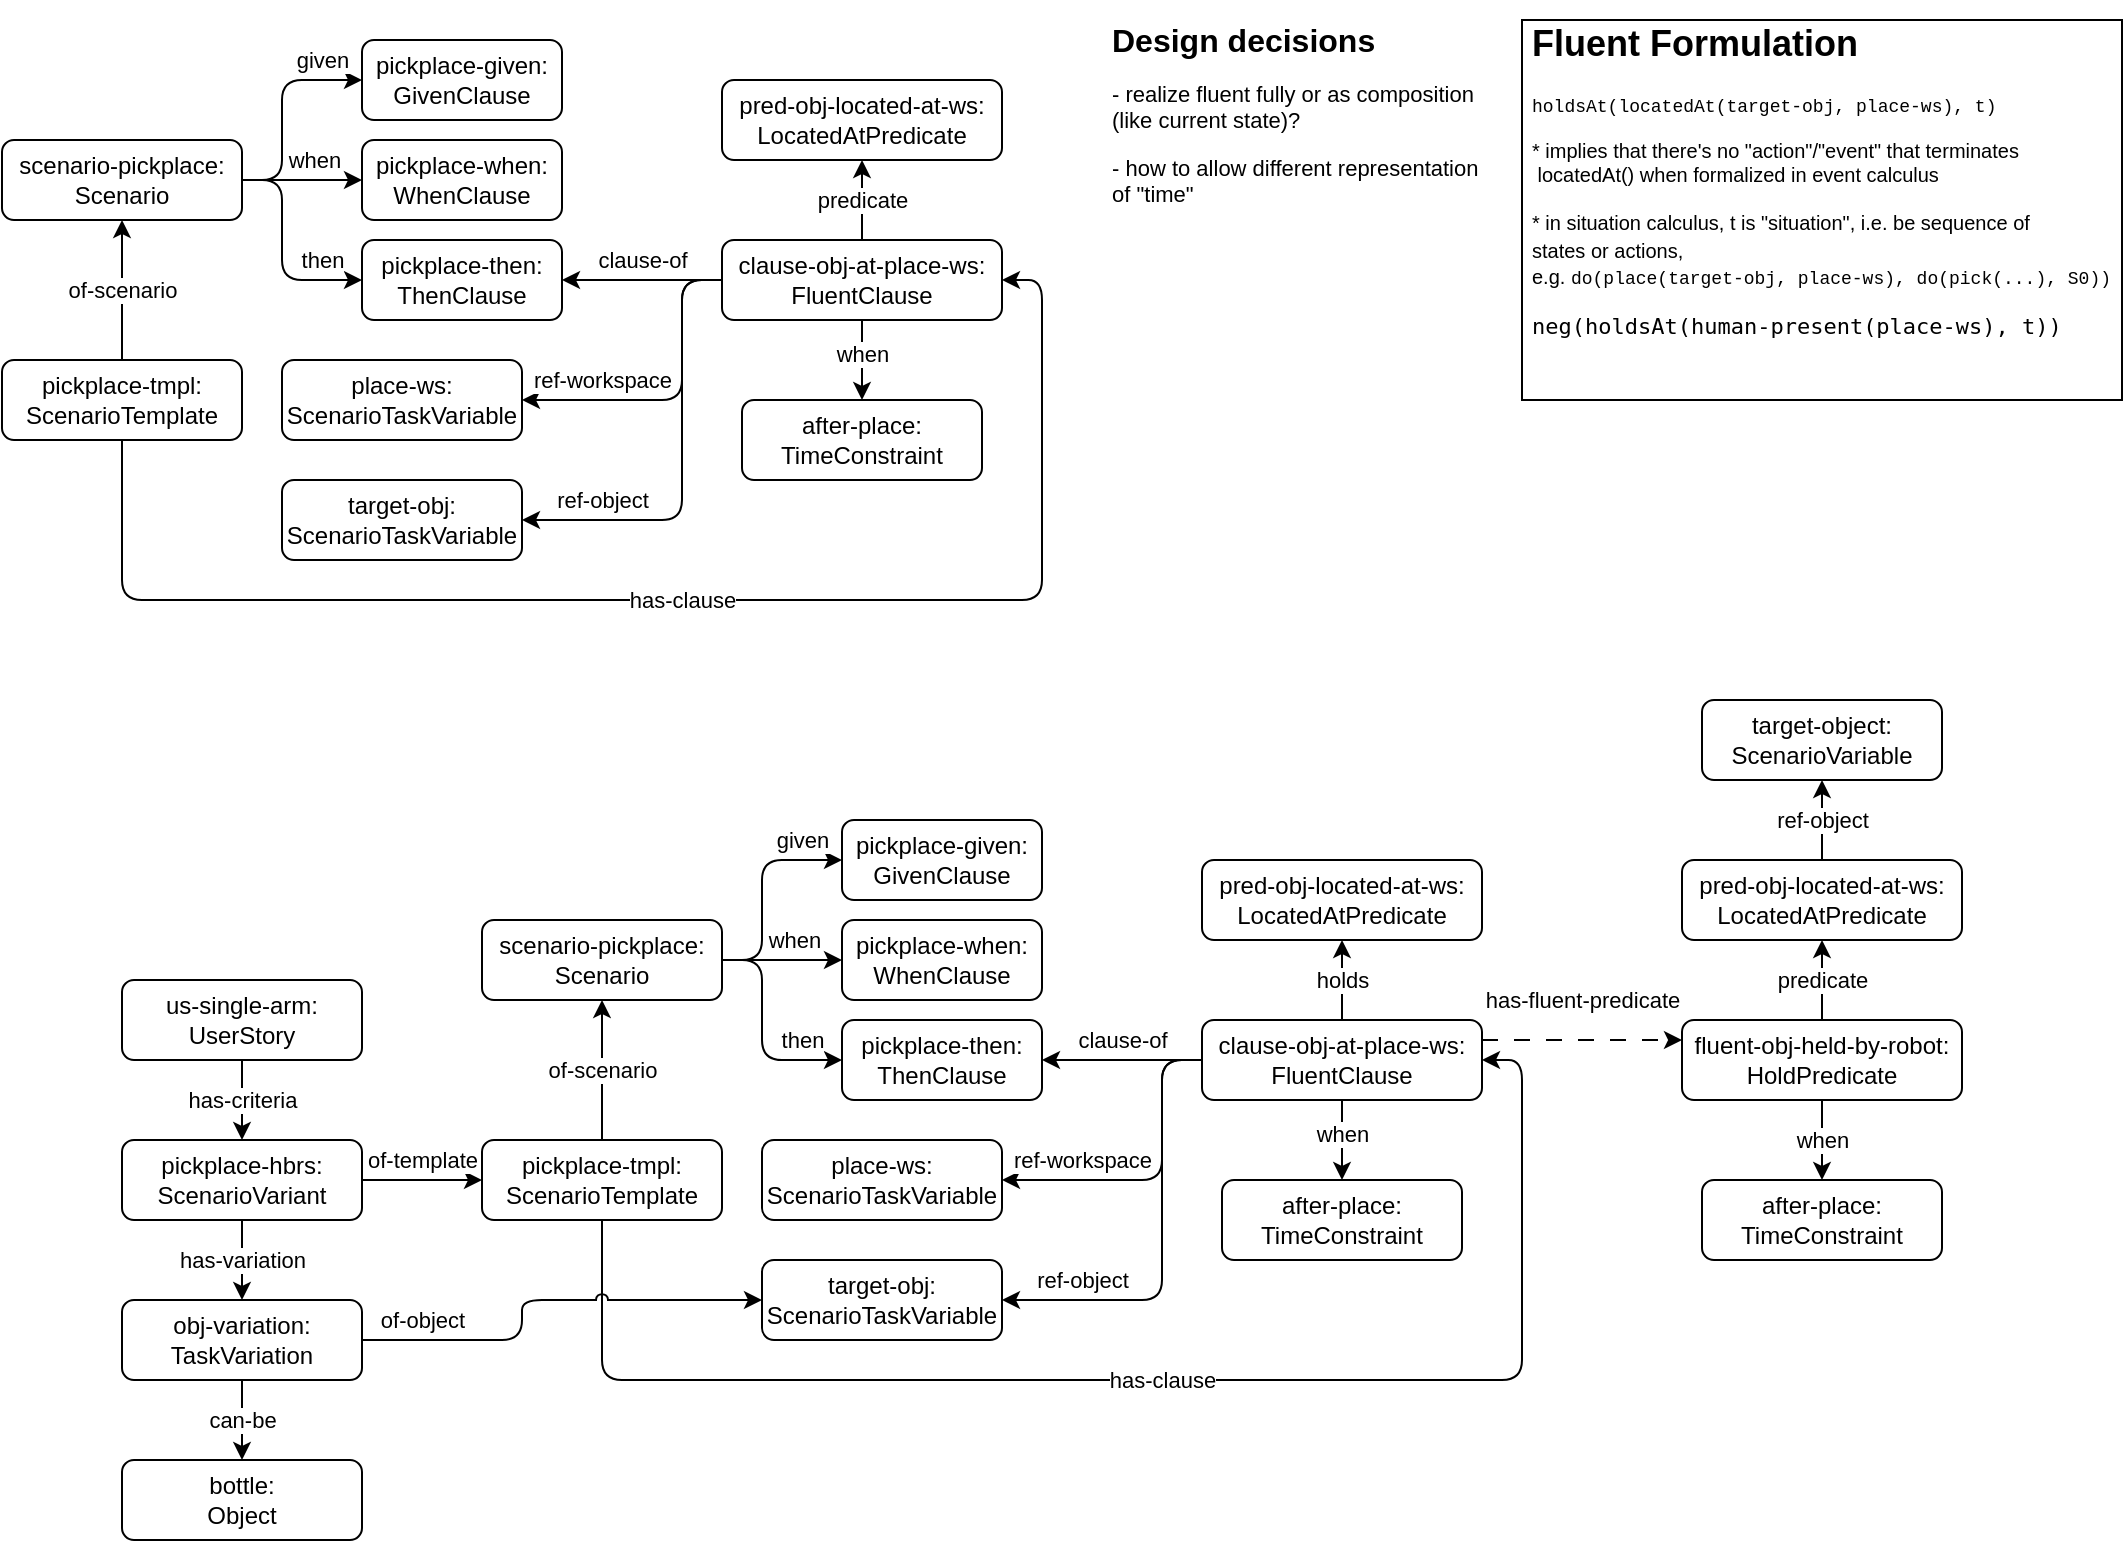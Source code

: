 <mxfile version="26.0.9" pages="6">
  <diagram id="mZm5I4HDHUPFxAiLhPre" name="template-pickplace">
    <mxGraphModel dx="2074" dy="1214" grid="1" gridSize="10" guides="1" tooltips="1" connect="1" arrows="1" fold="1" page="1" pageScale="1" pageWidth="1100" pageHeight="850" math="0" shadow="0">
      <root>
        <mxCell id="0" />
        <mxCell id="1" parent="0" />
        <mxCell id="ZzmJWUEzzByLViqBWZ7q-1" value="given" style="edgeStyle=orthogonalEdgeStyle;shape=connector;rounded=1;orthogonalLoop=1;jettySize=auto;html=1;labelBackgroundColor=default;strokeColor=default;align=center;verticalAlign=middle;fontFamily=Helvetica;fontSize=11;fontColor=default;endArrow=classic;" parent="1" source="ZzmJWUEzzByLViqBWZ7q-4" target="ZzmJWUEzzByLViqBWZ7q-5" edge="1">
          <mxGeometry x="0.636" y="10" relative="1" as="geometry">
            <Array as="points">
              <mxPoint x="410" y="490" />
              <mxPoint x="410" y="440" />
            </Array>
            <mxPoint as="offset" />
          </mxGeometry>
        </mxCell>
        <mxCell id="ZzmJWUEzzByLViqBWZ7q-2" value="when" style="edgeStyle=orthogonalEdgeStyle;shape=connector;rounded=1;orthogonalLoop=1;jettySize=auto;html=1;labelBackgroundColor=default;strokeColor=default;align=center;verticalAlign=middle;fontFamily=Helvetica;fontSize=11;fontColor=default;endArrow=classic;" parent="1" source="ZzmJWUEzzByLViqBWZ7q-4" target="ZzmJWUEzzByLViqBWZ7q-6" edge="1">
          <mxGeometry x="0.2" y="10" relative="1" as="geometry">
            <mxPoint as="offset" />
          </mxGeometry>
        </mxCell>
        <mxCell id="ZzmJWUEzzByLViqBWZ7q-3" value="then" style="edgeStyle=orthogonalEdgeStyle;shape=connector;rounded=1;orthogonalLoop=1;jettySize=auto;html=1;labelBackgroundColor=default;strokeColor=default;align=center;verticalAlign=middle;fontFamily=Helvetica;fontSize=11;fontColor=default;endArrow=classic;" parent="1" source="ZzmJWUEzzByLViqBWZ7q-4" target="ZzmJWUEzzByLViqBWZ7q-7" edge="1">
          <mxGeometry x="0.636" y="10" relative="1" as="geometry">
            <Array as="points">
              <mxPoint x="410" y="490" />
              <mxPoint x="410" y="540" />
            </Array>
            <mxPoint as="offset" />
          </mxGeometry>
        </mxCell>
        <mxCell id="ZzmJWUEzzByLViqBWZ7q-4" value="scenario-pickplace: Scenario" style="rounded=1;whiteSpace=wrap;html=1;" parent="1" vertex="1">
          <mxGeometry x="270" y="470" width="120" height="40" as="geometry" />
        </mxCell>
        <mxCell id="ZzmJWUEzzByLViqBWZ7q-5" value="pickplace-given: GivenClause" style="rounded=1;whiteSpace=wrap;html=1;" parent="1" vertex="1">
          <mxGeometry x="450" y="420" width="100" height="40" as="geometry" />
        </mxCell>
        <mxCell id="ZzmJWUEzzByLViqBWZ7q-6" value="pickplace-when: WhenClause" style="rounded=1;whiteSpace=wrap;html=1;" parent="1" vertex="1">
          <mxGeometry x="450" y="470" width="100" height="40" as="geometry" />
        </mxCell>
        <mxCell id="ZzmJWUEzzByLViqBWZ7q-7" value="pickplace-then: ThenClause" style="rounded=1;whiteSpace=wrap;html=1;" parent="1" vertex="1">
          <mxGeometry x="450" y="520" width="100" height="40" as="geometry" />
        </mxCell>
        <mxCell id="ZzmJWUEzzByLViqBWZ7q-8" value="of-scenario" style="edgeStyle=orthogonalEdgeStyle;shape=connector;rounded=1;orthogonalLoop=1;jettySize=auto;html=1;labelBackgroundColor=default;strokeColor=default;align=center;verticalAlign=middle;fontFamily=Helvetica;fontSize=11;fontColor=default;endArrow=classic;" parent="1" source="ZzmJWUEzzByLViqBWZ7q-9" target="ZzmJWUEzzByLViqBWZ7q-4" edge="1">
          <mxGeometry relative="1" as="geometry" />
        </mxCell>
        <mxCell id="0NveaVGe-O1092bYHAS5-14" value="has-clause" style="edgeStyle=orthogonalEdgeStyle;shape=connector;rounded=1;orthogonalLoop=1;jettySize=auto;html=1;labelBackgroundColor=default;strokeColor=default;align=center;verticalAlign=middle;fontFamily=Helvetica;fontSize=11;fontColor=default;endArrow=classic;" parent="1" source="ZzmJWUEzzByLViqBWZ7q-9" target="0NveaVGe-O1092bYHAS5-7" edge="1">
          <mxGeometry relative="1" as="geometry">
            <Array as="points">
              <mxPoint x="330" y="700" />
              <mxPoint x="790" y="700" />
              <mxPoint x="790" y="540" />
            </Array>
          </mxGeometry>
        </mxCell>
        <mxCell id="ZzmJWUEzzByLViqBWZ7q-9" value="pickplace-tmpl: ScenarioTemplate" style="rounded=1;whiteSpace=wrap;html=1;" parent="1" vertex="1">
          <mxGeometry x="270" y="580" width="120" height="40" as="geometry" />
        </mxCell>
        <mxCell id="0NveaVGe-O1092bYHAS5-18" value="predicate" style="edgeStyle=orthogonalEdgeStyle;shape=connector;rounded=1;orthogonalLoop=1;jettySize=auto;html=1;labelBackgroundColor=default;strokeColor=default;align=center;verticalAlign=middle;fontFamily=Helvetica;fontSize=11;fontColor=default;endArrow=classic;" parent="1" source="ZzmJWUEzzByLViqBWZ7q-13" target="0NveaVGe-O1092bYHAS5-16" edge="1">
          <mxGeometry relative="1" as="geometry" />
        </mxCell>
        <mxCell id="0NveaVGe-O1092bYHAS5-19" value="when" style="edgeStyle=orthogonalEdgeStyle;shape=connector;rounded=1;orthogonalLoop=1;jettySize=auto;html=1;labelBackgroundColor=default;strokeColor=default;align=center;verticalAlign=middle;fontFamily=Helvetica;fontSize=11;fontColor=default;endArrow=classic;" parent="1" source="ZzmJWUEzzByLViqBWZ7q-13" target="0NveaVGe-O1092bYHAS5-17" edge="1">
          <mxGeometry relative="1" as="geometry" />
        </mxCell>
        <mxCell id="ZzmJWUEzzByLViqBWZ7q-13" value="fluent-obj-held-by-robot: HoldPredicate" style="rounded=1;whiteSpace=wrap;html=1;" parent="1" vertex="1">
          <mxGeometry x="870" y="520" width="140" height="40" as="geometry" />
        </mxCell>
        <mxCell id="0NveaVGe-O1092bYHAS5-4" value="ref-workspace" style="edgeStyle=orthogonalEdgeStyle;rounded=1;orthogonalLoop=1;jettySize=auto;html=1;" parent="1" source="0NveaVGe-O1092bYHAS5-7" target="0NveaVGe-O1092bYHAS5-11" edge="1">
          <mxGeometry x="0.5" y="-10" relative="1" as="geometry">
            <Array as="points">
              <mxPoint x="610" y="540" />
              <mxPoint x="610" y="600" />
            </Array>
            <mxPoint as="offset" />
            <mxPoint x="550" y="600" as="targetPoint" />
          </mxGeometry>
        </mxCell>
        <mxCell id="0NveaVGe-O1092bYHAS5-5" value="clause-of" style="edgeStyle=orthogonalEdgeStyle;rounded=1;orthogonalLoop=1;jettySize=auto;html=1;" parent="1" source="0NveaVGe-O1092bYHAS5-7" target="ZzmJWUEzzByLViqBWZ7q-7" edge="1">
          <mxGeometry y="-10" relative="1" as="geometry">
            <Array as="points" />
            <mxPoint as="offset" />
            <mxPoint x="580" y="540" as="targetPoint" />
          </mxGeometry>
        </mxCell>
        <mxCell id="0NveaVGe-O1092bYHAS5-6" value="holds" style="edgeStyle=orthogonalEdgeStyle;rounded=1;orthogonalLoop=1;jettySize=auto;html=1;labelBackgroundColor=default;" parent="1" source="0NveaVGe-O1092bYHAS5-7" target="0NveaVGe-O1092bYHAS5-8" edge="1">
          <mxGeometry relative="1" as="geometry">
            <Array as="points">
              <mxPoint x="640" y="530" />
              <mxPoint x="640" y="530" />
            </Array>
          </mxGeometry>
        </mxCell>
        <mxCell id="0NveaVGe-O1092bYHAS5-20" value="has-fluent-predicate" style="edgeStyle=orthogonalEdgeStyle;shape=connector;rounded=1;orthogonalLoop=1;jettySize=auto;html=1;labelBackgroundColor=default;strokeColor=default;align=center;verticalAlign=middle;fontFamily=Helvetica;fontSize=11;fontColor=default;endArrow=classic;dashed=1;dashPattern=8 8;" parent="1" source="0NveaVGe-O1092bYHAS5-7" target="ZzmJWUEzzByLViqBWZ7q-13" edge="1">
          <mxGeometry y="20" relative="1" as="geometry">
            <mxPoint x="790" y="530" as="sourcePoint" />
            <mxPoint x="910" y="530" as="targetPoint" />
            <Array as="points">
              <mxPoint x="830" y="530" />
              <mxPoint x="830" y="530" />
            </Array>
            <mxPoint as="offset" />
          </mxGeometry>
        </mxCell>
        <mxCell id="0NveaVGe-O1092bYHAS5-7" value="clause-obj-at-place-ws: FluentClause" style="rounded=1;whiteSpace=wrap;html=1;" parent="1" vertex="1">
          <mxGeometry x="630" y="520" width="140" height="40" as="geometry" />
        </mxCell>
        <mxCell id="0NveaVGe-O1092bYHAS5-8" value="pred-obj-located-at-ws: LocatedAtPredicate" style="rounded=1;whiteSpace=wrap;html=1;" parent="1" vertex="1">
          <mxGeometry x="630" y="440" width="140" height="40" as="geometry" />
        </mxCell>
        <mxCell id="0NveaVGe-O1092bYHAS5-9" value="after-place: TimeConstraint" style="rounded=1;whiteSpace=wrap;html=1;" parent="1" vertex="1">
          <mxGeometry x="640" y="600" width="120" height="40" as="geometry" />
        </mxCell>
        <mxCell id="0NveaVGe-O1092bYHAS5-10" value="ref-object" style="edgeStyle=orthogonalEdgeStyle;rounded=1;orthogonalLoop=1;jettySize=auto;html=1;" parent="1" source="0NveaVGe-O1092bYHAS5-7" target="0NveaVGe-O1092bYHAS5-12" edge="1">
          <mxGeometry x="0.636" y="-10" relative="1" as="geometry">
            <Array as="points">
              <mxPoint x="610" y="540" />
              <mxPoint x="610" y="660" />
            </Array>
            <mxPoint as="offset" />
            <mxPoint x="550" y="660" as="targetPoint" />
          </mxGeometry>
        </mxCell>
        <mxCell id="0NveaVGe-O1092bYHAS5-11" value="place-ws: ScenarioTaskVariable" style="rounded=1;whiteSpace=wrap;html=1;" parent="1" vertex="1">
          <mxGeometry x="410" y="580" width="120" height="40" as="geometry" />
        </mxCell>
        <mxCell id="0NveaVGe-O1092bYHAS5-12" value="target-obj: ScenarioTaskVariable" style="rounded=1;whiteSpace=wrap;html=1;" parent="1" vertex="1">
          <mxGeometry x="410" y="640" width="120" height="40" as="geometry" />
        </mxCell>
        <mxCell id="0NveaVGe-O1092bYHAS5-13" value="when" style="edgeStyle=orthogonalEdgeStyle;rounded=1;orthogonalLoop=1;jettySize=auto;html=1;labelBackgroundColor=default;" parent="1" source="0NveaVGe-O1092bYHAS5-7" target="0NveaVGe-O1092bYHAS5-9" edge="1">
          <mxGeometry x="-0.143" relative="1" as="geometry">
            <Array as="points" />
            <mxPoint as="offset" />
            <mxPoint x="450" y="400" as="sourcePoint" />
            <mxPoint x="450" y="450" as="targetPoint" />
          </mxGeometry>
        </mxCell>
        <mxCell id="Fp7tlIKHTd0HltPRGi4E-14" value="ref-object" style="edgeStyle=orthogonalEdgeStyle;shape=connector;rounded=1;orthogonalLoop=1;jettySize=auto;html=1;labelBackgroundColor=default;strokeColor=default;align=center;verticalAlign=middle;fontFamily=Helvetica;fontSize=11;fontColor=default;endArrow=classic;" parent="1" source="0NveaVGe-O1092bYHAS5-16" target="Fp7tlIKHTd0HltPRGi4E-13" edge="1">
          <mxGeometry relative="1" as="geometry" />
        </mxCell>
        <mxCell id="0NveaVGe-O1092bYHAS5-16" value="pred-obj-located-at-ws: LocatedAtPredicate" style="rounded=1;whiteSpace=wrap;html=1;" parent="1" vertex="1">
          <mxGeometry x="870" y="440" width="140" height="40" as="geometry" />
        </mxCell>
        <mxCell id="0NveaVGe-O1092bYHAS5-17" value="after-place: TimeConstraint" style="rounded=1;whiteSpace=wrap;html=1;" parent="1" vertex="1">
          <mxGeometry x="880" y="600" width="120" height="40" as="geometry" />
        </mxCell>
        <mxCell id="Fp7tlIKHTd0HltPRGi4E-1" value="has-criteria" style="edgeStyle=orthogonalEdgeStyle;rounded=1;orthogonalLoop=1;jettySize=auto;html=1;labelBackgroundColor=default;" parent="1" source="Fp7tlIKHTd0HltPRGi4E-2" target="Fp7tlIKHTd0HltPRGi4E-7" edge="1">
          <mxGeometry relative="1" as="geometry" />
        </mxCell>
        <mxCell id="Fp7tlIKHTd0HltPRGi4E-2" value="us-single-arm: UserStory" style="rounded=1;whiteSpace=wrap;html=1;" parent="1" vertex="1">
          <mxGeometry x="90" y="500" width="120" height="40" as="geometry" />
        </mxCell>
        <mxCell id="Fp7tlIKHTd0HltPRGi4E-3" value="can-be" style="edgeStyle=orthogonalEdgeStyle;rounded=1;orthogonalLoop=1;jettySize=auto;html=1;labelBackgroundColor=default;" parent="1" source="Fp7tlIKHTd0HltPRGi4E-4" target="Fp7tlIKHTd0HltPRGi4E-5" edge="1">
          <mxGeometry relative="1" as="geometry">
            <mxPoint as="offset" />
          </mxGeometry>
        </mxCell>
        <mxCell id="Fp7tlIKHTd0HltPRGi4E-9" value="of-object" style="edgeStyle=orthogonalEdgeStyle;shape=connector;rounded=1;orthogonalLoop=1;jettySize=auto;html=1;labelBackgroundColor=default;strokeColor=default;align=center;verticalAlign=middle;fontFamily=Helvetica;fontSize=11;fontColor=default;endArrow=classic;jumpStyle=arc;" parent="1" source="Fp7tlIKHTd0HltPRGi4E-4" target="0NveaVGe-O1092bYHAS5-12" edge="1">
          <mxGeometry x="-0.727" y="10" relative="1" as="geometry">
            <Array as="points">
              <mxPoint x="290" y="680" />
              <mxPoint x="290" y="660" />
            </Array>
            <mxPoint as="offset" />
          </mxGeometry>
        </mxCell>
        <mxCell id="Fp7tlIKHTd0HltPRGi4E-4" value="obj-variation: TaskVariation" style="rounded=1;whiteSpace=wrap;html=1;" parent="1" vertex="1">
          <mxGeometry x="90" y="660" width="120" height="40" as="geometry" />
        </mxCell>
        <mxCell id="Fp7tlIKHTd0HltPRGi4E-5" value="bottle:&lt;br&gt;Object" style="rounded=1;whiteSpace=wrap;html=1;" parent="1" vertex="1">
          <mxGeometry x="90" y="740" width="120" height="40" as="geometry" />
        </mxCell>
        <mxCell id="Fp7tlIKHTd0HltPRGi4E-6" value="has-variation" style="edgeStyle=orthogonalEdgeStyle;rounded=1;orthogonalLoop=1;jettySize=auto;html=1;labelBackgroundColor=default;" parent="1" source="Fp7tlIKHTd0HltPRGi4E-7" target="Fp7tlIKHTd0HltPRGi4E-4" edge="1">
          <mxGeometry relative="1" as="geometry">
            <Array as="points">
              <mxPoint x="147.5" y="680" />
              <mxPoint x="147.5" y="680" />
            </Array>
          </mxGeometry>
        </mxCell>
        <mxCell id="Fp7tlIKHTd0HltPRGi4E-8" value="of-template" style="edgeStyle=orthogonalEdgeStyle;shape=connector;rounded=1;orthogonalLoop=1;jettySize=auto;html=1;labelBackgroundColor=default;strokeColor=default;align=center;verticalAlign=middle;fontFamily=Helvetica;fontSize=11;fontColor=default;endArrow=classic;" parent="1" source="Fp7tlIKHTd0HltPRGi4E-7" target="ZzmJWUEzzByLViqBWZ7q-9" edge="1">
          <mxGeometry y="10" relative="1" as="geometry">
            <mxPoint as="offset" />
          </mxGeometry>
        </mxCell>
        <mxCell id="Fp7tlIKHTd0HltPRGi4E-7" value="pickplace-hbrs: ScenarioVariant" style="rounded=1;whiteSpace=wrap;html=1;" parent="1" vertex="1">
          <mxGeometry x="90" y="580" width="120" height="40" as="geometry" />
        </mxCell>
        <mxCell id="Fp7tlIKHTd0HltPRGi4E-13" value="target-object: ScenarioVariable" style="rounded=1;whiteSpace=wrap;html=1;" parent="1" vertex="1">
          <mxGeometry x="880" y="360" width="120" height="40" as="geometry" />
        </mxCell>
        <mxCell id="Fp7tlIKHTd0HltPRGi4E-15" value="&lt;h1 style=&quot;font-size: 18px;&quot;&gt;Fluent Formulation&lt;/h1&gt;&lt;pre style=&quot;&quot;&gt;&lt;font style=&quot;&quot;&gt;&lt;span style=&quot;background-color: initial; white-space: normal;&quot;&gt;&lt;font style=&quot;font-size: 9px;&quot; face=&quot;Courier New&quot;&gt;holdsAt(locatedAt(target-obj, place-ws), t)&lt;/font&gt;&lt;/span&gt;&lt;span style=&quot;font-size: 10px;&quot;&gt;&lt;br&gt;&lt;/span&gt;&lt;/font&gt;&lt;/pre&gt;&lt;pre style=&quot;font-size: 10px;&quot;&gt;&lt;font style=&quot;font-size: 10px;&quot; face=&quot;Helvetica&quot;&gt;&lt;span style=&quot;font-size: 10px;&quot;&gt;* implies that there&#39;s no &quot;action&quot;/&quot;event&quot; that terminates&lt;br&gt; locatedAt() when formalized in event calculus&lt;/span&gt;&lt;/font&gt;&lt;/pre&gt;&lt;pre&gt;&lt;font style=&quot;font-size: 10px;&quot; face=&quot;Helvetica&quot;&gt;* in situation calculus, t is &quot;situation&quot;, i.e. be sequence of&lt;br&gt;states or actions,&lt;br&gt;e.g. &lt;/font&gt;&lt;font style=&quot;font-size: 9px;&quot; face=&quot;Courier New&quot;&gt;do(place(target-obj, place-ws), do(pick(...), S0))&lt;/font&gt;&lt;/pre&gt;&lt;pre&gt;neg(holdsAt(human-present(place-ws), t))&lt;/pre&gt;" style="text;html=1;strokeColor=default;fillColor=none;spacing=5;spacingTop=-20;whiteSpace=wrap;overflow=hidden;rounded=0;fontSize=11;fontFamily=Helvetica;fontColor=default;" parent="1" vertex="1">
          <mxGeometry x="790" y="20" width="300" height="190" as="geometry" />
        </mxCell>
        <mxCell id="_l0sM3Si1hhq1ANNyyF0-1" value="&lt;h1 style=&quot;font-size: 16px;&quot;&gt;Design decisions&lt;/h1&gt;&lt;p&gt;- realize fluent fully or as composition (like current state)?&lt;/p&gt;&lt;p&gt;- how to allow different representation of &quot;time&quot;&lt;/p&gt;" style="text;html=1;strokeColor=none;fillColor=none;spacing=5;spacingTop=-20;whiteSpace=wrap;overflow=hidden;rounded=0;fontSize=11;fontFamily=Helvetica;fontColor=default;" parent="1" vertex="1">
          <mxGeometry x="580" y="20" width="200" height="120" as="geometry" />
        </mxCell>
        <mxCell id="z9TbplSHsa-WU9eoHDxc-1" value="given" style="edgeStyle=orthogonalEdgeStyle;shape=connector;rounded=1;orthogonalLoop=1;jettySize=auto;html=1;labelBackgroundColor=default;strokeColor=default;align=center;verticalAlign=middle;fontFamily=Helvetica;fontSize=11;fontColor=default;endArrow=classic;" parent="1" source="z9TbplSHsa-WU9eoHDxc-4" target="z9TbplSHsa-WU9eoHDxc-5" edge="1">
          <mxGeometry x="0.636" y="10" relative="1" as="geometry">
            <Array as="points">
              <mxPoint x="170" y="100" />
              <mxPoint x="170" y="50" />
            </Array>
            <mxPoint as="offset" />
          </mxGeometry>
        </mxCell>
        <mxCell id="z9TbplSHsa-WU9eoHDxc-2" value="when" style="edgeStyle=orthogonalEdgeStyle;shape=connector;rounded=1;orthogonalLoop=1;jettySize=auto;html=1;labelBackgroundColor=default;strokeColor=default;align=center;verticalAlign=middle;fontFamily=Helvetica;fontSize=11;fontColor=default;endArrow=classic;" parent="1" source="z9TbplSHsa-WU9eoHDxc-4" target="z9TbplSHsa-WU9eoHDxc-6" edge="1">
          <mxGeometry x="0.2" y="10" relative="1" as="geometry">
            <mxPoint as="offset" />
          </mxGeometry>
        </mxCell>
        <mxCell id="z9TbplSHsa-WU9eoHDxc-3" value="then" style="edgeStyle=orthogonalEdgeStyle;shape=connector;rounded=1;orthogonalLoop=1;jettySize=auto;html=1;labelBackgroundColor=default;strokeColor=default;align=center;verticalAlign=middle;fontFamily=Helvetica;fontSize=11;fontColor=default;endArrow=classic;" parent="1" source="z9TbplSHsa-WU9eoHDxc-4" target="z9TbplSHsa-WU9eoHDxc-7" edge="1">
          <mxGeometry x="0.636" y="10" relative="1" as="geometry">
            <Array as="points">
              <mxPoint x="170" y="100" />
              <mxPoint x="170" y="150" />
            </Array>
            <mxPoint as="offset" />
          </mxGeometry>
        </mxCell>
        <mxCell id="z9TbplSHsa-WU9eoHDxc-4" value="scenario-pickplace: Scenario" style="rounded=1;whiteSpace=wrap;html=1;" parent="1" vertex="1">
          <mxGeometry x="30" y="80" width="120" height="40" as="geometry" />
        </mxCell>
        <mxCell id="z9TbplSHsa-WU9eoHDxc-5" value="pickplace-given: GivenClause" style="rounded=1;whiteSpace=wrap;html=1;" parent="1" vertex="1">
          <mxGeometry x="210" y="30" width="100" height="40" as="geometry" />
        </mxCell>
        <mxCell id="z9TbplSHsa-WU9eoHDxc-6" value="pickplace-when: WhenClause" style="rounded=1;whiteSpace=wrap;html=1;" parent="1" vertex="1">
          <mxGeometry x="210" y="80" width="100" height="40" as="geometry" />
        </mxCell>
        <mxCell id="z9TbplSHsa-WU9eoHDxc-7" value="pickplace-then: ThenClause" style="rounded=1;whiteSpace=wrap;html=1;" parent="1" vertex="1">
          <mxGeometry x="210" y="130" width="100" height="40" as="geometry" />
        </mxCell>
        <mxCell id="z9TbplSHsa-WU9eoHDxc-8" value="of-scenario" style="edgeStyle=orthogonalEdgeStyle;shape=connector;rounded=1;orthogonalLoop=1;jettySize=auto;html=1;labelBackgroundColor=default;strokeColor=default;align=center;verticalAlign=middle;fontFamily=Helvetica;fontSize=11;fontColor=default;endArrow=classic;" parent="1" source="z9TbplSHsa-WU9eoHDxc-10" target="z9TbplSHsa-WU9eoHDxc-4" edge="1">
          <mxGeometry relative="1" as="geometry" />
        </mxCell>
        <mxCell id="z9TbplSHsa-WU9eoHDxc-9" value="has-clause" style="edgeStyle=orthogonalEdgeStyle;shape=connector;rounded=1;orthogonalLoop=1;jettySize=auto;html=1;labelBackgroundColor=default;strokeColor=default;align=center;verticalAlign=middle;fontFamily=Helvetica;fontSize=11;fontColor=default;endArrow=classic;" parent="1" source="z9TbplSHsa-WU9eoHDxc-10" target="z9TbplSHsa-WU9eoHDxc-14" edge="1">
          <mxGeometry relative="1" as="geometry">
            <Array as="points">
              <mxPoint x="90" y="310" />
              <mxPoint x="550" y="310" />
              <mxPoint x="550" y="150" />
            </Array>
          </mxGeometry>
        </mxCell>
        <mxCell id="z9TbplSHsa-WU9eoHDxc-10" value="pickplace-tmpl: ScenarioTemplate" style="rounded=1;whiteSpace=wrap;html=1;" parent="1" vertex="1">
          <mxGeometry x="30" y="190" width="120" height="40" as="geometry" />
        </mxCell>
        <mxCell id="z9TbplSHsa-WU9eoHDxc-11" value="ref-workspace" style="edgeStyle=orthogonalEdgeStyle;rounded=1;orthogonalLoop=1;jettySize=auto;html=1;" parent="1" source="z9TbplSHsa-WU9eoHDxc-14" target="z9TbplSHsa-WU9eoHDxc-18" edge="1">
          <mxGeometry x="0.5" y="-10" relative="1" as="geometry">
            <Array as="points">
              <mxPoint x="370" y="150" />
              <mxPoint x="370" y="210" />
            </Array>
            <mxPoint as="offset" />
            <mxPoint x="310" y="210" as="targetPoint" />
          </mxGeometry>
        </mxCell>
        <mxCell id="z9TbplSHsa-WU9eoHDxc-12" value="clause-of" style="edgeStyle=orthogonalEdgeStyle;rounded=1;orthogonalLoop=1;jettySize=auto;html=1;" parent="1" source="z9TbplSHsa-WU9eoHDxc-14" target="z9TbplSHsa-WU9eoHDxc-7" edge="1">
          <mxGeometry y="-10" relative="1" as="geometry">
            <Array as="points" />
            <mxPoint as="offset" />
            <mxPoint x="340" y="150" as="targetPoint" />
          </mxGeometry>
        </mxCell>
        <mxCell id="z9TbplSHsa-WU9eoHDxc-13" value="predicate" style="edgeStyle=orthogonalEdgeStyle;rounded=1;orthogonalLoop=1;jettySize=auto;html=1;labelBackgroundColor=default;" parent="1" source="z9TbplSHsa-WU9eoHDxc-14" target="z9TbplSHsa-WU9eoHDxc-15" edge="1">
          <mxGeometry relative="1" as="geometry">
            <Array as="points">
              <mxPoint x="400" y="140" />
              <mxPoint x="400" y="140" />
            </Array>
            <mxPoint as="offset" />
          </mxGeometry>
        </mxCell>
        <mxCell id="z9TbplSHsa-WU9eoHDxc-14" value="clause-obj-at-place-ws: FluentClause" style="rounded=1;whiteSpace=wrap;html=1;" parent="1" vertex="1">
          <mxGeometry x="390" y="130" width="140" height="40" as="geometry" />
        </mxCell>
        <mxCell id="z9TbplSHsa-WU9eoHDxc-15" value="pred-obj-located-at-ws: LocatedAtPredicate" style="rounded=1;whiteSpace=wrap;html=1;" parent="1" vertex="1">
          <mxGeometry x="390" y="50" width="140" height="40" as="geometry" />
        </mxCell>
        <mxCell id="z9TbplSHsa-WU9eoHDxc-16" value="after-place: TimeConstraint" style="rounded=1;whiteSpace=wrap;html=1;" parent="1" vertex="1">
          <mxGeometry x="400" y="210" width="120" height="40" as="geometry" />
        </mxCell>
        <mxCell id="z9TbplSHsa-WU9eoHDxc-17" value="ref-object" style="edgeStyle=orthogonalEdgeStyle;rounded=1;orthogonalLoop=1;jettySize=auto;html=1;" parent="1" source="z9TbplSHsa-WU9eoHDxc-14" target="z9TbplSHsa-WU9eoHDxc-19" edge="1">
          <mxGeometry x="0.636" y="-10" relative="1" as="geometry">
            <Array as="points">
              <mxPoint x="370" y="150" />
              <mxPoint x="370" y="270" />
            </Array>
            <mxPoint as="offset" />
            <mxPoint x="310" y="270" as="targetPoint" />
          </mxGeometry>
        </mxCell>
        <mxCell id="z9TbplSHsa-WU9eoHDxc-18" value="place-ws: ScenarioTaskVariable" style="rounded=1;whiteSpace=wrap;html=1;" parent="1" vertex="1">
          <mxGeometry x="170" y="190" width="120" height="40" as="geometry" />
        </mxCell>
        <mxCell id="z9TbplSHsa-WU9eoHDxc-19" value="target-obj: ScenarioTaskVariable" style="rounded=1;whiteSpace=wrap;html=1;" parent="1" vertex="1">
          <mxGeometry x="170" y="250" width="120" height="40" as="geometry" />
        </mxCell>
        <mxCell id="z9TbplSHsa-WU9eoHDxc-20" value="when" style="edgeStyle=orthogonalEdgeStyle;rounded=1;orthogonalLoop=1;jettySize=auto;html=1;labelBackgroundColor=default;" parent="1" source="z9TbplSHsa-WU9eoHDxc-14" target="z9TbplSHsa-WU9eoHDxc-16" edge="1">
          <mxGeometry x="-0.143" relative="1" as="geometry">
            <Array as="points" />
            <mxPoint as="offset" />
            <mxPoint x="210" y="10" as="sourcePoint" />
            <mxPoint x="210" y="60" as="targetPoint" />
          </mxGeometry>
        </mxCell>
      </root>
    </mxGraphModel>
  </diagram>
  <diagram name="template with 2 isHeld" id="Nf1N6WTXsQHABSyHZVWq">
    <mxGraphModel dx="1430" dy="837" grid="1" gridSize="10" guides="1" tooltips="1" connect="1" arrows="1" fold="1" page="1" pageScale="1" pageWidth="1100" pageHeight="850" math="0" shadow="0">
      <root>
        <mxCell id="lIPDusJt4NauTRWlpilD-0" />
        <mxCell id="lIPDusJt4NauTRWlpilD-1" parent="lIPDusJt4NauTRWlpilD-0" />
        <mxCell id="t5MGDlLj7Hj9ldxD_cXc-31" value="holds-at" style="edgeStyle=orthogonalEdgeStyle;shape=connector;rounded=1;orthogonalLoop=1;jettySize=auto;html=1;labelBackgroundColor=default;strokeColor=default;align=center;verticalAlign=middle;fontFamily=Helvetica;fontSize=14;fontColor=default;endArrow=classic;" parent="lIPDusJt4NauTRWlpilD-1" source="t5MGDlLj7Hj9ldxD_cXc-33" target="t5MGDlLj7Hj9ldxD_cXc-35" edge="1">
          <mxGeometry y="30" relative="1" as="geometry">
            <Array as="points">
              <mxPoint x="280" y="440" />
              <mxPoint x="280" y="440" />
            </Array>
            <mxPoint as="offset" />
          </mxGeometry>
        </mxCell>
        <mxCell id="t5MGDlLj7Hj9ldxD_cXc-32" value="clause-of" style="edgeStyle=orthogonalEdgeStyle;shape=connector;rounded=1;orthogonalLoop=1;jettySize=auto;html=1;labelBackgroundColor=default;strokeColor=default;align=center;verticalAlign=middle;fontFamily=Helvetica;fontSize=14;fontColor=default;endArrow=classic;" parent="lIPDusJt4NauTRWlpilD-1" source="t5MGDlLj7Hj9ldxD_cXc-33" target="t5MGDlLj7Hj9ldxD_cXc-39" edge="1">
          <mxGeometry x="1" y="-36" relative="1" as="geometry">
            <Array as="points">
              <mxPoint x="190" y="330" />
              <mxPoint x="190" y="270" />
            </Array>
            <mxPoint x="20" y="-6" as="offset" />
          </mxGeometry>
        </mxCell>
        <mxCell id="RJNv_k9YXOrejkAmGTdC-2" value="ref-object" style="edgeStyle=orthogonalEdgeStyle;shape=connector;rounded=1;orthogonalLoop=1;jettySize=auto;html=1;labelBackgroundColor=none;strokeColor=default;align=center;verticalAlign=middle;fontFamily=Helvetica;fontSize=14;fontColor=default;endArrow=classic;" parent="lIPDusJt4NauTRWlpilD-1" source="t5MGDlLj7Hj9ldxD_cXc-33" target="RJNv_k9YXOrejkAmGTdC-0" edge="1">
          <mxGeometry y="10" relative="1" as="geometry">
            <mxPoint as="offset" />
          </mxGeometry>
        </mxCell>
        <mxCell id="t5MGDlLj7Hj9ldxD_cXc-33" value="clause-obj-held-pick: FluentClause,&lt;br&gt;IsHeldPredicate" style="rounded=1;whiteSpace=wrap;html=1;fillColor=#6a00ff;strokeColor=#3700CC;fontSize=14;labelBackgroundColor=none;fontColor=#ffffff;" parent="lIPDusJt4NauTRWlpilD-1" vertex="1">
          <mxGeometry x="200" y="310" width="160" height="60" as="geometry" />
        </mxCell>
        <mxCell id="t5MGDlLj7Hj9ldxD_cXc-35" value="after-pick: TimeConstraint,&lt;br&gt;AfterEventConstraint" style="rounded=1;whiteSpace=wrap;html=1;fillColor=#1ba1e2;strokeColor=#006EAF;fontSize=14;labelBackgroundColor=none;fontColor=#ffffff;" parent="lIPDusJt4NauTRWlpilD-1" vertex="1">
          <mxGeometry x="200" y="400" width="160" height="60" as="geometry" />
        </mxCell>
        <mxCell id="t5MGDlLj7Hj9ldxD_cXc-36" value="then" style="edgeStyle=orthogonalEdgeStyle;shape=connector;rounded=1;orthogonalLoop=1;jettySize=auto;html=1;labelBackgroundColor=none;strokeColor=default;align=center;verticalAlign=middle;fontFamily=Helvetica;fontSize=14;fontColor=default;endArrow=classic;" parent="lIPDusJt4NauTRWlpilD-1" source="t5MGDlLj7Hj9ldxD_cXc-38" target="t5MGDlLj7Hj9ldxD_cXc-39" edge="1">
          <mxGeometry x="0.556" y="-10" relative="1" as="geometry">
            <Array as="points">
              <mxPoint x="370" y="240" />
              <mxPoint x="370" y="270" />
            </Array>
            <mxPoint as="offset" />
          </mxGeometry>
        </mxCell>
        <mxCell id="t5MGDlLj7Hj9ldxD_cXc-37" value="when" style="edgeStyle=orthogonalEdgeStyle;shape=connector;rounded=1;orthogonalLoop=1;jettySize=auto;html=1;labelBackgroundColor=none;strokeColor=default;align=center;verticalAlign=middle;fontFamily=Helvetica;fontSize=14;fontColor=default;endArrow=classic;" parent="lIPDusJt4NauTRWlpilD-1" source="t5MGDlLj7Hj9ldxD_cXc-38" target="t5MGDlLj7Hj9ldxD_cXc-49" edge="1">
          <mxGeometry x="0.333" y="-10" relative="1" as="geometry">
            <Array as="points">
              <mxPoint x="340" y="240" />
              <mxPoint x="340" y="240" />
            </Array>
            <mxPoint as="offset" />
          </mxGeometry>
        </mxCell>
        <mxCell id="t5MGDlLj7Hj9ldxD_cXc-38" value="scenario-pick: Scenario" style="rounded=1;whiteSpace=wrap;html=1;fillColor=#e51400;strokeColor=#B20000;fontSize=14;labelBackgroundColor=none;fontColor=#ffffff;" parent="lIPDusJt4NauTRWlpilD-1" vertex="1">
          <mxGeometry x="390" y="220" width="100" height="40" as="geometry" />
        </mxCell>
        <mxCell id="t5MGDlLj7Hj9ldxD_cXc-39" value="pick-then: Then" style="rounded=1;whiteSpace=wrap;html=1;fillColor=#e51400;strokeColor=#B20000;fontSize=14;labelBackgroundColor=none;fontColor=#ffffff;" parent="lIPDusJt4NauTRWlpilD-1" vertex="1">
          <mxGeometry x="210" y="260" width="120" height="20" as="geometry" />
        </mxCell>
        <mxCell id="RJNv_k9YXOrejkAmGTdC-3" value="ref-object" style="edgeStyle=orthogonalEdgeStyle;shape=connector;rounded=1;orthogonalLoop=1;jettySize=auto;html=1;labelBackgroundColor=none;strokeColor=default;align=center;verticalAlign=middle;fontFamily=Helvetica;fontSize=14;fontColor=default;endArrow=classic;" parent="lIPDusJt4NauTRWlpilD-1" source="t5MGDlLj7Hj9ldxD_cXc-41" target="RJNv_k9YXOrejkAmGTdC-0" edge="1">
          <mxGeometry y="-10" relative="1" as="geometry">
            <mxPoint as="offset" />
          </mxGeometry>
        </mxCell>
        <mxCell id="t5MGDlLj7Hj9ldxD_cXc-41" value="clause-obj-held-place: FluentClause,&lt;br&gt;IsHeldPredicate" style="rounded=1;whiteSpace=wrap;html=1;fillColor=#6a00ff;strokeColor=#3700CC;fontSize=14;labelBackgroundColor=none;fontColor=#ffffff;" parent="lIPDusJt4NauTRWlpilD-1" vertex="1">
          <mxGeometry x="640" y="310" width="160" height="60" as="geometry" />
        </mxCell>
        <mxCell id="t5MGDlLj7Hj9ldxD_cXc-43" value="before-place: TimeConstraint,&lt;br&gt;BeforeEventConstraint" style="rounded=1;whiteSpace=wrap;html=1;fillColor=#1ba1e2;strokeColor=#006EAF;fontSize=14;labelBackgroundColor=none;fontColor=#ffffff;" parent="lIPDusJt4NauTRWlpilD-1" vertex="1">
          <mxGeometry x="640" y="400" width="160" height="60" as="geometry" />
        </mxCell>
        <mxCell id="t5MGDlLj7Hj9ldxD_cXc-44" value="holds-at" style="edgeStyle=orthogonalEdgeStyle;shape=connector;rounded=1;orthogonalLoop=1;jettySize=auto;html=1;labelBackgroundColor=default;strokeColor=default;align=center;verticalAlign=middle;fontFamily=Helvetica;fontSize=14;fontColor=default;endArrow=classic;" parent="lIPDusJt4NauTRWlpilD-1" source="t5MGDlLj7Hj9ldxD_cXc-41" target="t5MGDlLj7Hj9ldxD_cXc-43" edge="1">
          <mxGeometry y="30" relative="1" as="geometry">
            <mxPoint x="280" y="430" as="sourcePoint" />
            <mxPoint x="280" y="470" as="targetPoint" />
            <mxPoint as="offset" />
            <Array as="points">
              <mxPoint x="660" y="440" />
              <mxPoint x="660" y="440" />
            </Array>
          </mxGeometry>
        </mxCell>
        <mxCell id="t5MGDlLj7Hj9ldxD_cXc-45" value="given" style="edgeStyle=orthogonalEdgeStyle;shape=connector;rounded=1;orthogonalLoop=1;jettySize=auto;html=1;labelBackgroundColor=none;strokeColor=default;align=center;verticalAlign=middle;fontFamily=Helvetica;fontSize=14;fontColor=default;endArrow=classic;" parent="lIPDusJt4NauTRWlpilD-1" source="t5MGDlLj7Hj9ldxD_cXc-46" target="t5MGDlLj7Hj9ldxD_cXc-47" edge="1">
          <mxGeometry x="0.556" y="10" relative="1" as="geometry">
            <mxPoint as="offset" />
            <Array as="points">
              <mxPoint x="630" y="240" />
              <mxPoint x="630" y="210" />
            </Array>
          </mxGeometry>
        </mxCell>
        <mxCell id="6pkhHpWeM-1ykxrGjQIa-4" value="when" style="edgeStyle=orthogonalEdgeStyle;shape=connector;rounded=1;orthogonalLoop=1;jettySize=auto;html=1;labelBackgroundColor=none;strokeColor=default;align=center;verticalAlign=middle;fontFamily=Helvetica;fontSize=14;fontColor=default;endArrow=classic;" parent="lIPDusJt4NauTRWlpilD-1" source="t5MGDlLj7Hj9ldxD_cXc-46" target="6pkhHpWeM-1ykxrGjQIa-0" edge="1">
          <mxGeometry x="0.333" y="10" relative="1" as="geometry">
            <mxPoint as="offset" />
          </mxGeometry>
        </mxCell>
        <mxCell id="6pkhHpWeM-1ykxrGjQIa-5" value="then" style="edgeStyle=orthogonalEdgeStyle;shape=connector;rounded=1;orthogonalLoop=1;jettySize=auto;html=1;labelBackgroundColor=none;strokeColor=default;align=center;verticalAlign=middle;fontFamily=Helvetica;fontSize=14;fontColor=default;endArrow=classic;" parent="lIPDusJt4NauTRWlpilD-1" source="t5MGDlLj7Hj9ldxD_cXc-46" target="6pkhHpWeM-1ykxrGjQIa-2" edge="1">
          <mxGeometry x="0.556" y="10" relative="1" as="geometry">
            <Array as="points">
              <mxPoint x="630" y="240" />
              <mxPoint x="630" y="270" />
            </Array>
            <mxPoint as="offset" />
            <mxPoint x="670.0" y="270.034" as="targetPoint" />
          </mxGeometry>
        </mxCell>
        <mxCell id="t5MGDlLj7Hj9ldxD_cXc-46" value="scenario-place: Scenario" style="rounded=1;whiteSpace=wrap;html=1;fillColor=#e51400;strokeColor=#B20000;fontSize=14;labelBackgroundColor=none;fontColor=#ffffff;" parent="lIPDusJt4NauTRWlpilD-1" vertex="1">
          <mxGeometry x="510" y="220" width="100" height="40" as="geometry" />
        </mxCell>
        <mxCell id="t5MGDlLj7Hj9ldxD_cXc-47" value="place-given: Given" style="rounded=1;whiteSpace=wrap;html=1;fillColor=#e51400;strokeColor=#B20000;fontSize=14;labelBackgroundColor=none;fontColor=#ffffff;" parent="lIPDusJt4NauTRWlpilD-1" vertex="1">
          <mxGeometry x="670" y="200" width="120" height="20" as="geometry" />
        </mxCell>
        <mxCell id="t5MGDlLj7Hj9ldxD_cXc-48" value="pick-given: Given" style="rounded=1;whiteSpace=wrap;html=1;fillColor=#e51400;strokeColor=#B20000;fontSize=14;labelBackgroundColor=none;fontColor=#ffffff;" parent="lIPDusJt4NauTRWlpilD-1" vertex="1">
          <mxGeometry x="210" y="200" width="120" height="20" as="geometry" />
        </mxCell>
        <mxCell id="t5MGDlLj7Hj9ldxD_cXc-49" value="pick-when: When" style="rounded=1;whiteSpace=wrap;html=1;fillColor=#e51400;strokeColor=#B20000;fontSize=14;labelBackgroundColor=none;fontColor=#ffffff;" parent="lIPDusJt4NauTRWlpilD-1" vertex="1">
          <mxGeometry x="210" y="230" width="120" height="20" as="geometry" />
        </mxCell>
        <mxCell id="t5MGDlLj7Hj9ldxD_cXc-50" value="clause-of" style="edgeStyle=orthogonalEdgeStyle;shape=connector;rounded=1;orthogonalLoop=1;jettySize=auto;html=1;labelBackgroundColor=none;strokeColor=default;align=center;verticalAlign=middle;fontFamily=Helvetica;fontSize=14;fontColor=default;endArrow=classic;" parent="lIPDusJt4NauTRWlpilD-1" source="t5MGDlLj7Hj9ldxD_cXc-41" target="t5MGDlLj7Hj9ldxD_cXc-47" edge="1">
          <mxGeometry x="-0.467" y="40" relative="1" as="geometry">
            <mxPoint x="280" y="390" as="sourcePoint" />
            <mxPoint x="280" y="350" as="targetPoint" />
            <Array as="points">
              <mxPoint x="810" y="330" />
              <mxPoint x="810" y="210" />
            </Array>
            <mxPoint as="offset" />
          </mxGeometry>
        </mxCell>
        <mxCell id="t5MGDlLj7Hj9ldxD_cXc-51" value="given" style="edgeStyle=orthogonalEdgeStyle;shape=connector;rounded=1;orthogonalLoop=1;jettySize=auto;html=1;labelBackgroundColor=none;strokeColor=default;align=center;verticalAlign=middle;fontFamily=Helvetica;fontSize=14;fontColor=default;endArrow=classic;" parent="lIPDusJt4NauTRWlpilD-1" source="t5MGDlLj7Hj9ldxD_cXc-38" target="t5MGDlLj7Hj9ldxD_cXc-48" edge="1">
          <mxGeometry x="0.556" y="-10" relative="1" as="geometry">
            <Array as="points">
              <mxPoint x="370" y="240" />
              <mxPoint x="370" y="210" />
            </Array>
            <mxPoint as="offset" />
            <mxPoint x="230" y="-120" as="sourcePoint" />
            <mxPoint x="310" y="-170" as="targetPoint" />
          </mxGeometry>
        </mxCell>
        <mxCell id="RJNv_k9YXOrejkAmGTdC-0" value="target-object: ScenarioVariable" style="rounded=1;whiteSpace=wrap;html=1;fillColor=#9C8300;strokeColor=#635300;fontSize=14;labelBackgroundColor=none;fontColor=#ffffff;" parent="lIPDusJt4NauTRWlpilD-1" vertex="1">
          <mxGeometry x="440" y="320" width="120" height="40" as="geometry" />
        </mxCell>
        <mxCell id="6pkhHpWeM-1ykxrGjQIa-0" value="place-when: When" style="rounded=1;whiteSpace=wrap;html=1;fillColor=#e51400;strokeColor=#B20000;fontSize=14;labelBackgroundColor=none;fontColor=#ffffff;" parent="lIPDusJt4NauTRWlpilD-1" vertex="1">
          <mxGeometry x="670" y="230" width="120" height="20" as="geometry" />
        </mxCell>
        <mxCell id="6pkhHpWeM-1ykxrGjQIa-2" value="place-then: Then" style="rounded=1;whiteSpace=wrap;html=1;fillColor=#e51400;strokeColor=#B20000;fontSize=14;labelBackgroundColor=none;fontColor=#ffffff;" parent="lIPDusJt4NauTRWlpilD-1" vertex="1">
          <mxGeometry x="670" y="260" width="120" height="20" as="geometry" />
        </mxCell>
        <mxCell id="K12BtlhDVO1IIAHZEc-6-0" value="event" style="edgeStyle=orthogonalEdgeStyle;rounded=1;orthogonalLoop=1;jettySize=auto;html=1;strokeColor=default;align=center;verticalAlign=middle;fontFamily=Helvetica;fontSize=14;fontColor=default;labelBackgroundColor=none;endArrow=classic;" parent="lIPDusJt4NauTRWlpilD-1" source="t5MGDlLj7Hj9ldxD_cXc-35" target="F6CHB7oEcbr4vfuPOG_k-4" edge="1">
          <mxGeometry x="-0.429" y="10" relative="1" as="geometry">
            <mxPoint as="offset" />
            <mxPoint x="350" y="560.034" as="sourcePoint" />
          </mxGeometry>
        </mxCell>
        <mxCell id="K12BtlhDVO1IIAHZEc-6-1" value="event" style="edgeStyle=orthogonalEdgeStyle;rounded=1;orthogonalLoop=1;jettySize=auto;html=1;strokeColor=default;align=center;verticalAlign=middle;fontFamily=Helvetica;fontSize=14;fontColor=default;labelBackgroundColor=none;endArrow=classic;" parent="lIPDusJt4NauTRWlpilD-1" source="t5MGDlLj7Hj9ldxD_cXc-43" target="F6CHB7oEcbr4vfuPOG_k-5" edge="1">
          <mxGeometry x="-0.429" y="10" relative="1" as="geometry">
            <mxPoint as="offset" />
            <mxPoint x="590.0" y="560.034" as="sourcePoint" />
          </mxGeometry>
        </mxCell>
        <mxCell id="F6CHB7oEcbr4vfuPOG_k-4" value="evt-pick-end: Event" style="rounded=1;whiteSpace=wrap;html=1;fontSize=14;labelBackgroundColor=none;" parent="lIPDusJt4NauTRWlpilD-1" vertex="1">
          <mxGeometry x="430" y="440" width="140" height="20" as="geometry" />
        </mxCell>
        <mxCell id="F6CHB7oEcbr4vfuPOG_k-5" value="evt-place-start: Event" style="rounded=1;whiteSpace=wrap;html=1;fontSize=14;labelBackgroundColor=none;" parent="lIPDusJt4NauTRWlpilD-1" vertex="1">
          <mxGeometry x="430" y="400" width="140" height="20" as="geometry" />
        </mxCell>
      </root>
    </mxGraphModel>
  </diagram>
  <diagram name="template with 2 locatedAt" id="u5Upy4KLDStsrcEt6hdB">
    <mxGraphModel dx="2074" dy="1214" grid="1" gridSize="10" guides="1" tooltips="1" connect="1" arrows="1" fold="1" page="1" pageScale="1" pageWidth="1100" pageHeight="850" math="0" shadow="0">
      <root>
        <mxCell id="Hb1uP6ZlmAeSIielZWkP-0" />
        <mxCell id="Hb1uP6ZlmAeSIielZWkP-1" parent="Hb1uP6ZlmAeSIielZWkP-0" />
        <mxCell id="Hb1uP6ZlmAeSIielZWkP-22" value="given" style="edgeStyle=orthogonalEdgeStyle;shape=connector;rounded=1;orthogonalLoop=1;jettySize=auto;html=1;labelBackgroundColor=default;strokeColor=default;align=center;verticalAlign=middle;fontFamily=Helvetica;fontSize=11;fontColor=default;endArrow=classic;" parent="Hb1uP6ZlmAeSIielZWkP-1" source="Hb1uP6ZlmAeSIielZWkP-25" target="Hb1uP6ZlmAeSIielZWkP-26" edge="1">
          <mxGeometry x="0.636" y="10" relative="1" as="geometry">
            <Array as="points">
              <mxPoint x="320" y="130" />
              <mxPoint x="320" y="80" />
            </Array>
            <mxPoint as="offset" />
          </mxGeometry>
        </mxCell>
        <mxCell id="Hb1uP6ZlmAeSIielZWkP-23" value="when" style="edgeStyle=orthogonalEdgeStyle;shape=connector;rounded=1;orthogonalLoop=1;jettySize=auto;html=1;labelBackgroundColor=default;strokeColor=default;align=center;verticalAlign=middle;fontFamily=Helvetica;fontSize=11;fontColor=default;endArrow=classic;" parent="Hb1uP6ZlmAeSIielZWkP-1" source="Hb1uP6ZlmAeSIielZWkP-25" target="Hb1uP6ZlmAeSIielZWkP-27" edge="1">
          <mxGeometry x="0.2" y="10" relative="1" as="geometry">
            <mxPoint as="offset" />
          </mxGeometry>
        </mxCell>
        <mxCell id="Hb1uP6ZlmAeSIielZWkP-24" value="then" style="edgeStyle=orthogonalEdgeStyle;shape=connector;rounded=1;orthogonalLoop=1;jettySize=auto;html=1;labelBackgroundColor=default;strokeColor=default;align=center;verticalAlign=middle;fontFamily=Helvetica;fontSize=11;fontColor=default;endArrow=classic;" parent="Hb1uP6ZlmAeSIielZWkP-1" source="Hb1uP6ZlmAeSIielZWkP-25" target="Hb1uP6ZlmAeSIielZWkP-28" edge="1">
          <mxGeometry x="0.636" y="10" relative="1" as="geometry">
            <Array as="points">
              <mxPoint x="320" y="130" />
              <mxPoint x="320" y="180" />
            </Array>
            <mxPoint as="offset" />
          </mxGeometry>
        </mxCell>
        <mxCell id="Hb1uP6ZlmAeSIielZWkP-25" value="scenario-pickplace: Scenario" style="rounded=1;whiteSpace=wrap;html=1;" parent="Hb1uP6ZlmAeSIielZWkP-1" vertex="1">
          <mxGeometry x="160" y="110" width="120" height="40" as="geometry" />
        </mxCell>
        <mxCell id="Hb1uP6ZlmAeSIielZWkP-26" value="pickplace-given: GivenClause" style="rounded=1;whiteSpace=wrap;html=1;" parent="Hb1uP6ZlmAeSIielZWkP-1" vertex="1">
          <mxGeometry x="360" y="60" width="100" height="40" as="geometry" />
        </mxCell>
        <mxCell id="Hb1uP6ZlmAeSIielZWkP-27" value="pickplace-when: WhenClause" style="rounded=1;whiteSpace=wrap;html=1;" parent="Hb1uP6ZlmAeSIielZWkP-1" vertex="1">
          <mxGeometry x="360" y="110" width="100" height="40" as="geometry" />
        </mxCell>
        <mxCell id="Hb1uP6ZlmAeSIielZWkP-28" value="pickplace-then: ThenClause" style="rounded=1;whiteSpace=wrap;html=1;" parent="Hb1uP6ZlmAeSIielZWkP-1" vertex="1">
          <mxGeometry x="360" y="160" width="100" height="40" as="geometry" />
        </mxCell>
        <mxCell id="Hb1uP6ZlmAeSIielZWkP-29" value="of-scenario" style="edgeStyle=orthogonalEdgeStyle;shape=connector;rounded=1;orthogonalLoop=1;jettySize=auto;html=1;labelBackgroundColor=default;strokeColor=default;align=center;verticalAlign=middle;fontFamily=Helvetica;fontSize=11;fontColor=default;endArrow=classic;" parent="Hb1uP6ZlmAeSIielZWkP-1" source="Hb1uP6ZlmAeSIielZWkP-31" target="Hb1uP6ZlmAeSIielZWkP-25" edge="1">
          <mxGeometry relative="1" as="geometry" />
        </mxCell>
        <mxCell id="Hb1uP6ZlmAeSIielZWkP-30" value="has-clause" style="edgeStyle=orthogonalEdgeStyle;shape=connector;rounded=1;orthogonalLoop=1;jettySize=auto;html=1;labelBackgroundColor=default;strokeColor=default;align=center;verticalAlign=middle;fontFamily=Helvetica;fontSize=11;fontColor=default;endArrow=classic;" parent="Hb1uP6ZlmAeSIielZWkP-1" source="Hb1uP6ZlmAeSIielZWkP-31" target="Hb1uP6ZlmAeSIielZWkP-39" edge="1">
          <mxGeometry relative="1" as="geometry">
            <Array as="points">
              <mxPoint x="220" y="340" />
              <mxPoint x="700" y="340" />
              <mxPoint x="700" y="180" />
            </Array>
          </mxGeometry>
        </mxCell>
        <mxCell id="Hb1uP6ZlmAeSIielZWkP-31" value="pickplace-tmpl: ScenarioTemplate" style="rounded=1;whiteSpace=wrap;html=1;" parent="Hb1uP6ZlmAeSIielZWkP-1" vertex="1">
          <mxGeometry x="160" y="220" width="120" height="40" as="geometry" />
        </mxCell>
        <mxCell id="Hb1uP6ZlmAeSIielZWkP-35" value="ref-workspace" style="edgeStyle=orthogonalEdgeStyle;rounded=1;orthogonalLoop=1;jettySize=auto;html=1;" parent="Hb1uP6ZlmAeSIielZWkP-1" source="Hb1uP6ZlmAeSIielZWkP-39" target="Hb1uP6ZlmAeSIielZWkP-43" edge="1">
          <mxGeometry x="0.5" y="-10" relative="1" as="geometry">
            <Array as="points">
              <mxPoint x="520" y="180" />
              <mxPoint x="520" y="240" />
            </Array>
            <mxPoint as="offset" />
            <mxPoint x="460" y="240" as="targetPoint" />
          </mxGeometry>
        </mxCell>
        <mxCell id="Hb1uP6ZlmAeSIielZWkP-36" value="clause-of" style="edgeStyle=orthogonalEdgeStyle;rounded=1;orthogonalLoop=1;jettySize=auto;html=1;" parent="Hb1uP6ZlmAeSIielZWkP-1" source="Hb1uP6ZlmAeSIielZWkP-39" target="Hb1uP6ZlmAeSIielZWkP-28" edge="1">
          <mxGeometry y="-10" relative="1" as="geometry">
            <Array as="points" />
            <mxPoint as="offset" />
            <mxPoint x="490" y="180" as="targetPoint" />
          </mxGeometry>
        </mxCell>
        <mxCell id="Hb1uP6ZlmAeSIielZWkP-37" value="predicate" style="edgeStyle=orthogonalEdgeStyle;rounded=1;orthogonalLoop=1;jettySize=auto;html=1;labelBackgroundColor=default;" parent="Hb1uP6ZlmAeSIielZWkP-1" source="Hb1uP6ZlmAeSIielZWkP-39" target="Hb1uP6ZlmAeSIielZWkP-40" edge="1">
          <mxGeometry relative="1" as="geometry">
            <Array as="points">
              <mxPoint x="550" y="170" />
              <mxPoint x="550" y="170" />
            </Array>
          </mxGeometry>
        </mxCell>
        <mxCell id="Hb1uP6ZlmAeSIielZWkP-39" value="clause-obj-at-place-ws: FluentClause" style="rounded=1;whiteSpace=wrap;html=1;" parent="Hb1uP6ZlmAeSIielZWkP-1" vertex="1">
          <mxGeometry x="540" y="160" width="140" height="40" as="geometry" />
        </mxCell>
        <mxCell id="Hb1uP6ZlmAeSIielZWkP-40" value="pred-obj-located-at-ws: LocatedAtPredicate" style="rounded=1;whiteSpace=wrap;html=1;" parent="Hb1uP6ZlmAeSIielZWkP-1" vertex="1">
          <mxGeometry x="540" y="80" width="140" height="40" as="geometry" />
        </mxCell>
        <mxCell id="Hb1uP6ZlmAeSIielZWkP-41" value="after-place: TimeConstraint" style="rounded=1;whiteSpace=wrap;html=1;" parent="Hb1uP6ZlmAeSIielZWkP-1" vertex="1">
          <mxGeometry x="550" y="240" width="120" height="40" as="geometry" />
        </mxCell>
        <mxCell id="Hb1uP6ZlmAeSIielZWkP-42" value="ref-object" style="edgeStyle=orthogonalEdgeStyle;rounded=1;orthogonalLoop=1;jettySize=auto;html=1;" parent="Hb1uP6ZlmAeSIielZWkP-1" source="Hb1uP6ZlmAeSIielZWkP-39" target="Hb1uP6ZlmAeSIielZWkP-44" edge="1">
          <mxGeometry x="0.636" y="-10" relative="1" as="geometry">
            <Array as="points">
              <mxPoint x="520" y="180" />
              <mxPoint x="520" y="300" />
            </Array>
            <mxPoint as="offset" />
            <mxPoint x="460" y="300" as="targetPoint" />
          </mxGeometry>
        </mxCell>
        <mxCell id="Hb1uP6ZlmAeSIielZWkP-43" value="place-ws: ScenarioVariable" style="rounded=1;whiteSpace=wrap;html=1;" parent="Hb1uP6ZlmAeSIielZWkP-1" vertex="1">
          <mxGeometry x="320" y="220" width="120" height="40" as="geometry" />
        </mxCell>
        <mxCell id="Hb1uP6ZlmAeSIielZWkP-44" value="target-obj: ScenarioVariable" style="rounded=1;whiteSpace=wrap;html=1;" parent="Hb1uP6ZlmAeSIielZWkP-1" vertex="1">
          <mxGeometry x="320" y="280" width="120" height="40" as="geometry" />
        </mxCell>
        <mxCell id="Hb1uP6ZlmAeSIielZWkP-45" value="when" style="edgeStyle=orthogonalEdgeStyle;rounded=1;orthogonalLoop=1;jettySize=auto;html=1;labelBackgroundColor=default;" parent="Hb1uP6ZlmAeSIielZWkP-1" source="Hb1uP6ZlmAeSIielZWkP-39" target="Hb1uP6ZlmAeSIielZWkP-41" edge="1">
          <mxGeometry x="-0.143" relative="1" as="geometry">
            <Array as="points" />
            <mxPoint as="offset" />
            <mxPoint x="360" y="40" as="sourcePoint" />
            <mxPoint x="360" y="90" as="targetPoint" />
          </mxGeometry>
        </mxCell>
        <mxCell id="E76_HUsdvZQmVZZgEYIP-2" value="when" style="edgeStyle=orthogonalEdgeStyle;shape=connector;rounded=1;orthogonalLoop=1;jettySize=auto;html=1;labelBackgroundColor=default;strokeColor=default;align=center;verticalAlign=middle;fontFamily=Helvetica;fontSize=11;fontColor=default;endArrow=classic;" parent="Hb1uP6ZlmAeSIielZWkP-1" source="E76_HUsdvZQmVZZgEYIP-0" target="E76_HUsdvZQmVZZgEYIP-1" edge="1">
          <mxGeometry relative="1" as="geometry" />
        </mxCell>
        <mxCell id="E76_HUsdvZQmVZZgEYIP-3" value="predicate" style="edgeStyle=orthogonalEdgeStyle;shape=connector;rounded=1;orthogonalLoop=1;jettySize=auto;html=1;labelBackgroundColor=default;strokeColor=default;align=center;verticalAlign=middle;fontFamily=Helvetica;fontSize=11;fontColor=default;endArrow=classic;" parent="Hb1uP6ZlmAeSIielZWkP-1" source="E76_HUsdvZQmVZZgEYIP-0" target="Hb1uP6ZlmAeSIielZWkP-40" edge="1">
          <mxGeometry x="0.176" relative="1" as="geometry">
            <Array as="points">
              <mxPoint x="790" y="100" />
            </Array>
            <mxPoint as="offset" />
          </mxGeometry>
        </mxCell>
        <mxCell id="E76_HUsdvZQmVZZgEYIP-4" value="clause-of" style="edgeStyle=orthogonalEdgeStyle;shape=connector;rounded=1;orthogonalLoop=1;jettySize=auto;html=1;labelBackgroundColor=default;strokeColor=default;align=center;verticalAlign=middle;fontFamily=Helvetica;fontSize=11;fontColor=default;endArrow=classic;" parent="Hb1uP6ZlmAeSIielZWkP-1" source="E76_HUsdvZQmVZZgEYIP-0" target="Hb1uP6ZlmAeSIielZWkP-26" edge="1">
          <mxGeometry relative="1" as="geometry">
            <Array as="points">
              <mxPoint x="790" y="40" />
              <mxPoint x="410" y="40" />
            </Array>
          </mxGeometry>
        </mxCell>
        <mxCell id="E76_HUsdvZQmVZZgEYIP-6" value="ref-workspace" style="edgeStyle=orthogonalEdgeStyle;shape=connector;rounded=1;orthogonalLoop=1;jettySize=auto;html=1;labelBackgroundColor=default;strokeColor=default;align=center;verticalAlign=middle;fontFamily=Helvetica;fontSize=11;fontColor=default;endArrow=classic;" parent="Hb1uP6ZlmAeSIielZWkP-1" source="E76_HUsdvZQmVZZgEYIP-0" target="E76_HUsdvZQmVZZgEYIP-5" edge="1">
          <mxGeometry relative="1" as="geometry">
            <Array as="points">
              <mxPoint x="880" y="180" />
              <mxPoint x="880" y="380" />
            </Array>
          </mxGeometry>
        </mxCell>
        <mxCell id="E76_HUsdvZQmVZZgEYIP-0" value="clause-obj-at-pick-ws: FluentClause" style="rounded=1;whiteSpace=wrap;html=1;" parent="Hb1uP6ZlmAeSIielZWkP-1" vertex="1">
          <mxGeometry x="720" y="160" width="140" height="40" as="geometry" />
        </mxCell>
        <mxCell id="E76_HUsdvZQmVZZgEYIP-1" value="before-pick: TimeConstraint" style="rounded=1;whiteSpace=wrap;html=1;" parent="Hb1uP6ZlmAeSIielZWkP-1" vertex="1">
          <mxGeometry x="730" y="240" width="120" height="40" as="geometry" />
        </mxCell>
        <mxCell id="E76_HUsdvZQmVZZgEYIP-5" value="pick-ws: ScenarioVariable" style="rounded=1;whiteSpace=wrap;html=1;" parent="Hb1uP6ZlmAeSIielZWkP-1" vertex="1">
          <mxGeometry x="320" y="360" width="120" height="40" as="geometry" />
        </mxCell>
      </root>
    </mxGraphModel>
  </diagram>
  <diagram id="_qIvA6GgIm6VxeKtwIQf" name="domain models">
    <mxGraphModel dx="1185" dy="694" grid="1" gridSize="10" guides="1" tooltips="1" connect="1" arrows="1" fold="1" page="1" pageScale="1" pageWidth="1100" pageHeight="850" math="0" shadow="0">
      <root>
        <mxCell id="0" />
        <mxCell id="1" parent="0" />
        <mxCell id="NWwC11tqa5HxXLljj8g7-1" value="bottle:&lt;br&gt;Object" style="rounded=1;whiteSpace=wrap;html=1;fillColor=#d5e8d4;strokeColor=#82b366;" parent="1" vertex="1">
          <mxGeometry x="459.96" y="50" width="80" height="40" as="geometry" />
        </mxCell>
        <mxCell id="WO_b1iSdlohBUTOhZSIr-1" value="of-object" style="edgeStyle=orthogonalEdgeStyle;shape=connector;rounded=1;orthogonalLoop=1;jettySize=auto;html=1;labelBackgroundColor=default;strokeColor=default;align=center;verticalAlign=middle;fontFamily=Helvetica;fontSize=11;fontColor=default;endArrow=classic;" parent="1" source="NWwC11tqa5HxXLljj8g7-2" target="NWwC11tqa5HxXLljj8g7-1" edge="1">
          <mxGeometry x="0.0" y="10" relative="1" as="geometry">
            <mxPoint as="offset" />
          </mxGeometry>
        </mxCell>
        <mxCell id="WO_b1iSdlohBUTOhZSIr-4" style="edgeStyle=orthogonalEdgeStyle;shape=connector;rounded=1;orthogonalLoop=1;jettySize=auto;html=1;labelBackgroundColor=default;strokeColor=default;align=center;verticalAlign=middle;fontFamily=Helvetica;fontSize=11;fontColor=default;endArrow=classic;" parent="1" source="NWwC11tqa5HxXLljj8g7-2" target="WO_b1iSdlohBUTOhZSIr-2" edge="1">
          <mxGeometry relative="1" as="geometry">
            <Array as="points">
              <mxPoint x="119.97" y="70" />
              <mxPoint x="119.97" y="140" />
            </Array>
          </mxGeometry>
        </mxCell>
        <mxCell id="WO_b1iSdlohBUTOhZSIr-5" value="simplices" style="edgeStyle=orthogonalEdgeStyle;shape=connector;rounded=1;orthogonalLoop=1;jettySize=auto;html=1;labelBackgroundColor=default;strokeColor=default;align=center;verticalAlign=middle;fontFamily=Helvetica;fontSize=11;fontColor=default;endArrow=classic;" parent="1" source="NWwC11tqa5HxXLljj8g7-2" target="WO_b1iSdlohBUTOhZSIr-3" edge="1">
          <mxGeometry x="-0.667" y="-10" relative="1" as="geometry">
            <Array as="points">
              <mxPoint x="119.97" y="70" />
              <mxPoint x="119.97" y="200" />
            </Array>
            <mxPoint as="offset" />
          </mxGeometry>
        </mxCell>
        <mxCell id="NWwC11tqa5HxXLljj8g7-2" value="bottle-body:&lt;br&gt;RigidObject, RigidBody SimplicialComplex" style="rounded=1;whiteSpace=wrap;html=1;fillColor=#d5e8d4;strokeColor=#82b366;gradientColor=#F5F5F5;" parent="1" vertex="1">
          <mxGeometry x="239.96" y="40" width="140" height="60" as="geometry" />
        </mxCell>
        <mxCell id="WO_b1iSdlohBUTOhZSIr-2" value="bottle-origin:&lt;br&gt;Point" style="rounded=1;whiteSpace=wrap;html=1;fillColor=#f5f5f5;fontColor=#333333;strokeColor=#666666;" parent="1" vertex="1">
          <mxGeometry x="139.96" y="120" width="100" height="40" as="geometry" />
        </mxCell>
        <mxCell id="WO_b1iSdlohBUTOhZSIr-3" value="bottle-frame:&lt;br&gt;Frame" style="rounded=1;whiteSpace=wrap;html=1;fillColor=#f5f5f5;fontColor=#333333;strokeColor=#666666;" parent="1" vertex="1">
          <mxGeometry x="139.96" y="180" width="100" height="40" as="geometry" />
        </mxCell>
        <mxCell id="WO_b1iSdlohBUTOhZSIr-6" value="world-frame-origin:&lt;br&gt;Point" style="rounded=1;whiteSpace=wrap;html=1;fillColor=#f5f5f5;fontColor=#333333;strokeColor=#666666;" parent="1" vertex="1">
          <mxGeometry x="439.96" y="120" width="120" height="40" as="geometry" />
        </mxCell>
        <mxCell id="WO_b1iSdlohBUTOhZSIr-7" value="world-frame:&lt;br&gt;Frame" style="rounded=1;whiteSpace=wrap;html=1;fillColor=#f5f5f5;fontColor=#333333;strokeColor=#666666;" parent="1" vertex="1">
          <mxGeometry x="449.96" y="180" width="100" height="40" as="geometry" />
        </mxCell>
        <mxCell id="WO_b1iSdlohBUTOhZSIr-9" value="of" style="edgeStyle=orthogonalEdgeStyle;shape=connector;rounded=1;orthogonalLoop=1;jettySize=auto;html=1;labelBackgroundColor=default;strokeColor=default;align=center;verticalAlign=middle;fontFamily=Helvetica;fontSize=11;fontColor=default;endArrow=classic;" parent="1" source="WO_b1iSdlohBUTOhZSIr-8" target="WO_b1iSdlohBUTOhZSIr-2" edge="1">
          <mxGeometry y="-10" relative="1" as="geometry">
            <mxPoint as="offset" />
          </mxGeometry>
        </mxCell>
        <mxCell id="WO_b1iSdlohBUTOhZSIr-10" value="w.r.t." style="edgeStyle=orthogonalEdgeStyle;shape=connector;rounded=1;orthogonalLoop=1;jettySize=auto;html=1;labelBackgroundColor=default;strokeColor=default;align=center;verticalAlign=middle;fontFamily=Helvetica;fontSize=11;fontColor=default;endArrow=classic;" parent="1" target="WO_b1iSdlohBUTOhZSIr-6" edge="1" source="WO_b1iSdlohBUTOhZSIr-8">
          <mxGeometry y="10" relative="1" as="geometry">
            <mxPoint x="429.96" y="140" as="sourcePoint" />
            <mxPoint x="239.96" y="360" as="targetPoint" />
            <mxPoint as="offset" />
          </mxGeometry>
        </mxCell>
        <mxCell id="WO_b1iSdlohBUTOhZSIr-8" value="bottle-world-position:&lt;br&gt;Position" style="rounded=1;whiteSpace=wrap;html=1;fillColor=#f5f5f5;fontColor=#333333;strokeColor=#666666;" parent="1" vertex="1">
          <mxGeometry x="279.96" y="120" width="120" height="40" as="geometry" />
        </mxCell>
        <mxCell id="WO_b1iSdlohBUTOhZSIr-12" value="of" style="edgeStyle=orthogonalEdgeStyle;shape=connector;rounded=1;orthogonalLoop=1;jettySize=auto;html=1;labelBackgroundColor=default;strokeColor=default;align=center;verticalAlign=middle;fontFamily=Helvetica;fontSize=11;fontColor=default;endArrow=classic;" parent="1" source="WO_b1iSdlohBUTOhZSIr-11" target="WO_b1iSdlohBUTOhZSIr-3" edge="1">
          <mxGeometry y="-10" relative="1" as="geometry">
            <mxPoint as="offset" />
          </mxGeometry>
        </mxCell>
        <mxCell id="WO_b1iSdlohBUTOhZSIr-13" value="w.r.t." style="edgeStyle=orthogonalEdgeStyle;shape=connector;rounded=1;orthogonalLoop=1;jettySize=auto;html=1;labelBackgroundColor=default;strokeColor=default;align=center;verticalAlign=middle;fontFamily=Helvetica;fontSize=11;fontColor=default;endArrow=classic;" parent="1" source="WO_b1iSdlohBUTOhZSIr-11" target="WO_b1iSdlohBUTOhZSIr-7" edge="1">
          <mxGeometry x="-0.2" y="10" relative="1" as="geometry">
            <mxPoint as="offset" />
          </mxGeometry>
        </mxCell>
        <mxCell id="WO_b1iSdlohBUTOhZSIr-11" value="bottle-world-orn:&lt;br&gt;Orientation" style="rounded=1;whiteSpace=wrap;html=1;fillColor=#f5f5f5;fontColor=#333333;strokeColor=#666666;" parent="1" vertex="1">
          <mxGeometry x="279.97" y="180" width="120" height="40" as="geometry" />
        </mxCell>
        <mxCell id="WO_b1iSdlohBUTOhZSIr-15" value="" style="edgeStyle=orthogonalEdgeStyle;shape=connector;rounded=1;orthogonalLoop=1;jettySize=auto;html=1;labelBackgroundColor=default;strokeColor=default;align=center;verticalAlign=middle;fontFamily=Helvetica;fontSize=11;fontColor=default;endArrow=classic;" parent="1" source="WO_b1iSdlohBUTOhZSIr-14" target="WO_b1iSdlohBUTOhZSIr-3" edge="1">
          <mxGeometry relative="1" as="geometry">
            <Array as="points">
              <mxPoint x="259.96" y="260" />
              <mxPoint x="259.96" y="200" />
            </Array>
          </mxGeometry>
        </mxCell>
        <mxCell id="WO_b1iSdlohBUTOhZSIr-16" value="w.r.t." style="edgeStyle=orthogonalEdgeStyle;shape=connector;rounded=1;orthogonalLoop=1;jettySize=auto;html=1;labelBackgroundColor=default;strokeColor=default;align=center;verticalAlign=middle;fontFamily=Helvetica;fontSize=11;fontColor=default;endArrow=classic;" parent="1" source="WO_b1iSdlohBUTOhZSIr-14" target="WO_b1iSdlohBUTOhZSIr-7" edge="1">
          <mxGeometry x="-0.714" y="10" relative="1" as="geometry">
            <mxPoint as="offset" />
          </mxGeometry>
        </mxCell>
        <mxCell id="WO_b1iSdlohBUTOhZSIr-14" value="bottle-world-pose:&lt;br&gt;Pose" style="rounded=1;whiteSpace=wrap;html=1;fillColor=#f5f5f5;fontColor=#333333;strokeColor=#666666;" parent="1" vertex="1">
          <mxGeometry x="279.97" y="240" width="120" height="40" as="geometry" />
        </mxCell>
        <mxCell id="6j2fwe_ddpKTnfQm-uB--1" value="bottle-world-orn:&lt;br&gt;Orientation" style="rounded=1;whiteSpace=wrap;html=1;" parent="1" vertex="1">
          <mxGeometry x="960" y="540" width="120" height="40" as="geometry" />
        </mxCell>
        <mxCell id="6j2fwe_ddpKTnfQm-uB--4" value="bottle-world-position:&lt;br&gt;Position" style="rounded=1;whiteSpace=wrap;html=1;" parent="1" vertex="1">
          <mxGeometry x="960" y="680" width="120" height="40" as="geometry" />
        </mxCell>
        <mxCell id="6j2fwe_ddpKTnfQm-uB--5" value="uniform-position-xyz:&lt;br&gt;Distribution, Continuous, Uniform" style="rounded=1;whiteSpace=wrap;html=1;" parent="1" vertex="1">
          <mxGeometry x="960" y="740" width="140" height="60" as="geometry" />
        </mxCell>
        <mxCell id="6j2fwe_ddpKTnfQm-uB--6" value="uniform-rotation:&lt;br&gt;Distribution, Continuous, UniformRotation" style="rounded=1;whiteSpace=wrap;html=1;" parent="1" vertex="1">
          <mxGeometry x="960" y="600" width="140" height="60" as="geometry" />
        </mxCell>
        <mxCell id="6j2fwe_ddpKTnfQm-uB--8" value="of-orientation" style="edgeStyle=orthogonalEdgeStyle;shape=connector;rounded=1;orthogonalLoop=1;jettySize=auto;html=1;labelBackgroundColor=default;strokeColor=default;align=center;verticalAlign=middle;fontFamily=Helvetica;fontSize=11;fontColor=default;endArrow=classic;" parent="1" source="6j2fwe_ddpKTnfQm-uB--7" target="6j2fwe_ddpKTnfQm-uB--1" edge="1">
          <mxGeometry relative="1" as="geometry" />
        </mxCell>
        <mxCell id="6j2fwe_ddpKTnfQm-uB--9" value="from-distribution" style="edgeStyle=orthogonalEdgeStyle;shape=connector;rounded=1;orthogonalLoop=1;jettySize=auto;html=1;labelBackgroundColor=default;strokeColor=default;align=center;verticalAlign=middle;fontFamily=Helvetica;fontSize=11;fontColor=default;endArrow=classic;" parent="1" source="6j2fwe_ddpKTnfQm-uB--7" target="6j2fwe_ddpKTnfQm-uB--6" edge="1">
          <mxGeometry relative="1" as="geometry" />
        </mxCell>
        <mxCell id="6j2fwe_ddpKTnfQm-uB--7" value="sampled-bottle-orn:&lt;br&gt;SampledQuantity, OrientationCoord,..." style="rounded=1;whiteSpace=wrap;html=1;" parent="1" vertex="1">
          <mxGeometry x="720" y="560" width="140" height="60" as="geometry" />
        </mxCell>
        <mxCell id="6j2fwe_ddpKTnfQm-uB--11" value="of-position" style="edgeStyle=orthogonalEdgeStyle;shape=connector;rounded=1;orthogonalLoop=1;jettySize=auto;html=1;labelBackgroundColor=default;strokeColor=default;align=center;verticalAlign=middle;fontFamily=Helvetica;fontSize=11;fontColor=default;endArrow=classic;" parent="1" source="6j2fwe_ddpKTnfQm-uB--10" target="6j2fwe_ddpKTnfQm-uB--4" edge="1">
          <mxGeometry relative="1" as="geometry" />
        </mxCell>
        <mxCell id="6j2fwe_ddpKTnfQm-uB--12" value="from-distribution" style="edgeStyle=orthogonalEdgeStyle;shape=connector;rounded=1;orthogonalLoop=1;jettySize=auto;html=1;labelBackgroundColor=default;strokeColor=default;align=center;verticalAlign=middle;fontFamily=Helvetica;fontSize=11;fontColor=default;endArrow=classic;" parent="1" source="6j2fwe_ddpKTnfQm-uB--10" target="6j2fwe_ddpKTnfQm-uB--5" edge="1">
          <mxGeometry relative="1" as="geometry" />
        </mxCell>
        <mxCell id="6j2fwe_ddpKTnfQm-uB--10" value="sampled-bottle-position:&lt;br&gt;SampledQuantity, PositionCoord,..." style="rounded=1;whiteSpace=wrap;html=1;" parent="1" vertex="1">
          <mxGeometry x="720" y="700" width="140" height="60" as="geometry" />
        </mxCell>
        <mxCell id="6j2fwe_ddpKTnfQm-uB--13" value="bottle-world-position:&lt;br&gt;Position" style="rounded=1;whiteSpace=wrap;html=1;" parent="1" vertex="1">
          <mxGeometry x="260" y="730" width="120" height="40" as="geometry" />
        </mxCell>
        <mxCell id="6j2fwe_ddpKTnfQm-uB--15" value="estimates" style="edgeStyle=orthogonalEdgeStyle;shape=connector;rounded=1;orthogonalLoop=1;jettySize=auto;html=1;labelBackgroundColor=default;strokeColor=default;align=center;verticalAlign=middle;fontFamily=Helvetica;fontSize=11;fontColor=default;endArrow=classic;" parent="1" source="6j2fwe_ddpKTnfQm-uB--14" target="6j2fwe_ddpKTnfQm-uB--13" edge="1">
          <mxGeometry relative="1" as="geometry" />
        </mxCell>
        <mxCell id="6j2fwe_ddpKTnfQm-uB--14" value="bottle-position-est:&lt;br&gt;Estimation" style="rounded=1;whiteSpace=wrap;html=1;" parent="1" vertex="1">
          <mxGeometry x="60" y="770" width="120" height="40" as="geometry" />
        </mxCell>
        <mxCell id="6j2fwe_ddpKTnfQm-uB--17" value="quantity" style="edgeStyle=orthogonalEdgeStyle;shape=connector;rounded=1;orthogonalLoop=1;jettySize=auto;html=1;labelBackgroundColor=default;strokeColor=default;align=center;verticalAlign=middle;fontFamily=Helvetica;fontSize=11;fontColor=default;endArrow=classic;" parent="1" source="6j2fwe_ddpKTnfQm-uB--16" target="6j2fwe_ddpKTnfQm-uB--13" edge="1">
          <mxGeometry relative="1" as="geometry" />
        </mxCell>
        <mxCell id="6j2fwe_ddpKTnfQm-uB--16" value="bottle-world-position:&lt;br&gt;ConstrainedQuantityPredicate" style="rounded=1;whiteSpace=wrap;html=1;" parent="1" vertex="1">
          <mxGeometry x="479.96" y="730" width="120" height="40" as="geometry" />
        </mxCell>
        <mxCell id="lRp6P2flNYcnq9-F1YLB-2" value="bottle:&lt;br&gt;Object" style="rounded=1;whiteSpace=wrap;html=1;fillColor=#d5e8d4;strokeColor=#82b366;" vertex="1" parent="1">
          <mxGeometry x="539.96" y="390" width="80" height="40" as="geometry" />
        </mxCell>
        <mxCell id="lRp6P2flNYcnq9-F1YLB-3" value="of-object" style="edgeStyle=orthogonalEdgeStyle;shape=connector;rounded=1;orthogonalLoop=1;jettySize=auto;html=1;labelBackgroundColor=default;strokeColor=default;align=center;verticalAlign=middle;fontFamily=Helvetica;fontSize=11;fontColor=default;endArrow=classic;" edge="1" parent="1" source="lRp6P2flNYcnq9-F1YLB-6" target="lRp6P2flNYcnq9-F1YLB-2">
          <mxGeometry x="0.0" y="10" relative="1" as="geometry">
            <mxPoint as="offset" />
          </mxGeometry>
        </mxCell>
        <mxCell id="lRp6P2flNYcnq9-F1YLB-4" value="has-simplex" style="edgeStyle=orthogonalEdgeStyle;shape=connector;rounded=1;orthogonalLoop=1;jettySize=auto;html=1;labelBackgroundColor=default;strokeColor=default;align=center;verticalAlign=middle;fontFamily=Helvetica;fontSize=11;fontColor=default;endArrow=classic;" edge="1" parent="1" source="lRp6P2flNYcnq9-F1YLB-21" target="lRp6P2flNYcnq9-F1YLB-7">
          <mxGeometry relative="1" as="geometry">
            <Array as="points">
              <mxPoint x="140" y="410" />
              <mxPoint x="140" y="480" />
            </Array>
            <mxPoint as="offset" />
          </mxGeometry>
        </mxCell>
        <mxCell id="lRp6P2flNYcnq9-F1YLB-22" value="body" style="edgeStyle=orthogonalEdgeStyle;shape=connector;rounded=1;orthogonalLoop=1;jettySize=auto;html=1;labelBackgroundColor=default;strokeColor=default;align=center;verticalAlign=middle;fontFamily=Helvetica;fontSize=11;fontColor=default;endArrow=classic;" edge="1" parent="1" source="lRp6P2flNYcnq9-F1YLB-6" target="lRp6P2flNYcnq9-F1YLB-21">
          <mxGeometry y="-15" relative="1" as="geometry">
            <mxPoint as="offset" />
          </mxGeometry>
        </mxCell>
        <mxCell id="lRp6P2flNYcnq9-F1YLB-6" value="bottle-has-body:&lt;br&gt;ObjectHasBody" style="rounded=1;whiteSpace=wrap;html=1;fillColor=#d5e8d4;strokeColor=#82b366;gradientColor=#F5F5F5;" vertex="1" parent="1">
          <mxGeometry x="379.96" y="390" width="100" height="40" as="geometry" />
        </mxCell>
        <mxCell id="lRp6P2flNYcnq9-F1YLB-7" value="bottle-origin:&lt;br&gt;Point" style="rounded=1;whiteSpace=wrap;html=1;fillColor=#f5f5f5;fontColor=#333333;strokeColor=#666666;" vertex="1" parent="1">
          <mxGeometry x="180" y="460" width="100" height="40" as="geometry" />
        </mxCell>
        <mxCell id="lRp6P2flNYcnq9-F1YLB-9" value="end-effector-origin:&lt;br&gt;Point" style="rounded=1;whiteSpace=wrap;html=1;fillColor=#f5f5f5;fontColor=#333333;strokeColor=#666666;" vertex="1" parent="1">
          <mxGeometry x="480.0" y="460" width="120" height="40" as="geometry" />
        </mxCell>
        <mxCell id="lRp6P2flNYcnq9-F1YLB-11" value="of" style="edgeStyle=orthogonalEdgeStyle;shape=connector;rounded=1;orthogonalLoop=1;jettySize=auto;html=1;labelBackgroundColor=default;strokeColor=default;align=center;verticalAlign=middle;fontFamily=Helvetica;fontSize=11;fontColor=default;endArrow=classic;" edge="1" parent="1" source="lRp6P2flNYcnq9-F1YLB-13" target="lRp6P2flNYcnq9-F1YLB-7">
          <mxGeometry y="-10" relative="1" as="geometry">
            <mxPoint as="offset" />
          </mxGeometry>
        </mxCell>
        <mxCell id="lRp6P2flNYcnq9-F1YLB-12" value="w.r.t." style="edgeStyle=orthogonalEdgeStyle;shape=connector;rounded=1;orthogonalLoop=1;jettySize=auto;html=1;labelBackgroundColor=default;strokeColor=default;align=center;verticalAlign=middle;fontFamily=Helvetica;fontSize=11;fontColor=default;endArrow=classic;" edge="1" parent="1" source="lRp6P2flNYcnq9-F1YLB-13" target="lRp6P2flNYcnq9-F1YLB-9">
          <mxGeometry y="10" relative="1" as="geometry">
            <mxPoint x="479.98" y="430" as="sourcePoint" />
            <mxPoint x="289.98" y="650" as="targetPoint" />
            <mxPoint as="offset" />
          </mxGeometry>
        </mxCell>
        <mxCell id="lRp6P2flNYcnq9-F1YLB-13" value="bottle-ee-position:&lt;br&gt;Position" style="rounded=1;whiteSpace=wrap;html=1;fillColor=#f5f5f5;fontColor=#333333;strokeColor=#666666;" vertex="1" parent="1">
          <mxGeometry x="319.96" y="460" width="120" height="40" as="geometry" />
        </mxCell>
        <mxCell id="lRp6P2flNYcnq9-F1YLB-20" value="panda:&lt;br&gt;Agent" style="rounded=1;whiteSpace=wrap;html=1;fillColor=#dae8fc;strokeColor=#6c8ebf;" vertex="1" parent="1">
          <mxGeometry x="100" y="530" width="80" height="40" as="geometry" />
        </mxCell>
        <mxCell id="lRp6P2flNYcnq9-F1YLB-21" value="bottle-body:&lt;br&gt;RigidBody, SimplicialComplex" style="rounded=1;whiteSpace=wrap;html=1;fillColor=#f5f5f5;fontColor=#333333;strokeColor=#666666;" vertex="1" parent="1">
          <mxGeometry x="180" y="380" width="140" height="60" as="geometry" />
        </mxCell>
        <mxCell id="lRp6P2flNYcnq9-F1YLB-25" value="has-simplex" style="edgeStyle=orthogonalEdgeStyle;shape=connector;rounded=1;orthogonalLoop=1;jettySize=auto;html=1;labelBackgroundColor=default;strokeColor=default;align=center;verticalAlign=middle;fontFamily=Helvetica;fontSize=11;fontColor=default;endArrow=classic;" edge="1" parent="1" source="lRp6P2flNYcnq9-F1YLB-23" target="lRp6P2flNYcnq9-F1YLB-9">
          <mxGeometry x="0.091" relative="1" as="geometry">
            <Array as="points">
              <mxPoint x="640" y="550" />
              <mxPoint x="640" y="480" />
            </Array>
            <mxPoint as="offset" />
          </mxGeometry>
        </mxCell>
        <mxCell id="lRp6P2flNYcnq9-F1YLB-23" value="ee-body:&lt;br&gt;RigidBody, SimplicialComplex" style="rounded=1;whiteSpace=wrap;html=1;fillColor=#f5f5f5;fontColor=#333333;strokeColor=#666666;" vertex="1" parent="1">
          <mxGeometry x="499.96" y="520" width="120" height="60" as="geometry" />
        </mxCell>
        <mxCell id="lRp6P2flNYcnq9-F1YLB-29" value="kc" style="edgeStyle=orthogonalEdgeStyle;shape=connector;rounded=1;orthogonalLoop=1;jettySize=auto;html=1;labelBackgroundColor=default;strokeColor=default;align=center;verticalAlign=middle;fontFamily=Helvetica;fontSize=11;fontColor=default;endArrow=classic;" edge="1" parent="1" source="lRp6P2flNYcnq9-F1YLB-24" target="lRp6P2flNYcnq9-F1YLB-27">
          <mxGeometry x="0.001" y="10" relative="1" as="geometry">
            <mxPoint as="offset" />
          </mxGeometry>
        </mxCell>
        <mxCell id="lRp6P2flNYcnq9-F1YLB-30" value="of-agent" style="edgeStyle=orthogonalEdgeStyle;shape=connector;rounded=1;orthogonalLoop=1;jettySize=auto;html=1;labelBackgroundColor=default;strokeColor=default;align=center;verticalAlign=middle;fontFamily=Helvetica;fontSize=11;fontColor=default;endArrow=classic;" edge="1" parent="1" source="lRp6P2flNYcnq9-F1YLB-24" target="lRp6P2flNYcnq9-F1YLB-20">
          <mxGeometry x="-0.001" y="-10" relative="1" as="geometry">
            <mxPoint as="offset" />
          </mxGeometry>
        </mxCell>
        <mxCell id="lRp6P2flNYcnq9-F1YLB-24" value="panda-has-kc:&lt;br&gt;AgentHasKC" style="rounded=1;whiteSpace=wrap;html=1;fillColor=#dae8fc;strokeColor=#6c8ebf;gradientColor=#F5F5F5;" vertex="1" parent="1">
          <mxGeometry x="239.96" y="530" width="100" height="40" as="geometry" />
        </mxCell>
        <mxCell id="lRp6P2flNYcnq9-F1YLB-28" style="edgeStyle=orthogonalEdgeStyle;shape=connector;rounded=1;orthogonalLoop=1;jettySize=auto;html=1;labelBackgroundColor=default;strokeColor=default;align=center;verticalAlign=middle;fontFamily=Helvetica;fontSize=11;fontColor=default;endArrow=classic;" edge="1" parent="1" source="lRp6P2flNYcnq9-F1YLB-27" target="lRp6P2flNYcnq9-F1YLB-23">
          <mxGeometry relative="1" as="geometry" />
        </mxCell>
        <mxCell id="lRp6P2flNYcnq9-F1YLB-27" value="panda-chain:&lt;br&gt;KinematicChain" style="rounded=1;whiteSpace=wrap;html=1;fillColor=#f5f5f5;fontColor=#333333;strokeColor=#666666;" vertex="1" parent="1">
          <mxGeometry x="380" y="530" width="100" height="40" as="geometry" />
        </mxCell>
      </root>
    </mxGraphModel>
  </diagram>
  <diagram id="-0lKBOBP2GUerCE-fOnU" name="pick-variants">
    <mxGraphModel dx="1185" dy="694" grid="1" gridSize="10" guides="1" tooltips="1" connect="1" arrows="1" fold="1" page="1" pageScale="1" pageWidth="1169" pageHeight="827" math="0" shadow="0">
      <root>
        <mxCell id="0" />
        <mxCell id="1" parent="0" />
        <mxCell id="XKzM1crf-QcHamqGqUb6-43" value="scenario-pick: Scenario" style="rounded=1;whiteSpace=wrap;html=1;fillColor=#f8cecc;strokeColor=#b85450;" parent="1" vertex="1">
          <mxGeometry x="720" y="160" width="100" height="40" as="geometry" />
        </mxCell>
        <mxCell id="XKzM1crf-QcHamqGqUb6-44" value="of-scenario" style="edgeStyle=orthogonalEdgeStyle;shape=connector;rounded=1;orthogonalLoop=1;jettySize=auto;html=1;labelBackgroundColor=default;strokeColor=default;align=center;verticalAlign=middle;fontFamily=Helvetica;fontSize=11;fontColor=default;endArrow=classic;" parent="1" source="XKzM1crf-QcHamqGqUb6-45" target="XKzM1crf-QcHamqGqUb6-43" edge="1">
          <mxGeometry relative="1" as="geometry">
            <mxPoint as="offset" />
          </mxGeometry>
        </mxCell>
        <mxCell id="PuWQBQdgF5Zxe-uR59xl-3" value="has-clause" style="edgeStyle=orthogonalEdgeStyle;shape=connector;rounded=1;jumpStyle=arc;orthogonalLoop=1;jettySize=auto;html=1;labelBackgroundColor=default;strokeColor=default;align=center;verticalAlign=middle;fontFamily=Helvetica;fontSize=11;fontColor=default;endArrow=classic;" parent="1" source="XKzM1crf-QcHamqGqUb6-45" target="PuWQBQdgF5Zxe-uR59xl-1" edge="1">
          <mxGeometry x="0.037" relative="1" as="geometry">
            <Array as="points">
              <mxPoint x="840" y="260" />
              <mxPoint x="840" y="480" />
            </Array>
            <mxPoint as="offset" />
          </mxGeometry>
        </mxCell>
        <mxCell id="XKzM1crf-QcHamqGqUb6-45" value="pick-tmpl: ScenarioTemplate" style="rounded=1;whiteSpace=wrap;html=1;fillColor=#f8cecc;strokeColor=#b85450;" parent="1" vertex="1">
          <mxGeometry x="720" y="240" width="100" height="40" as="geometry" />
        </mxCell>
        <mxCell id="XKzM1crf-QcHamqGqUb6-46" value="target-obj: ScenarioVariable" style="rounded=1;whiteSpace=wrap;html=1;fillColor=#f8cecc;strokeColor=#b85450;" parent="1" vertex="1">
          <mxGeometry x="520" y="460" width="100" height="40" as="geometry" />
        </mxCell>
        <mxCell id="XKzM1crf-QcHamqGqUb6-47" value="has-criteria" style="edgeStyle=orthogonalEdgeStyle;rounded=1;orthogonalLoop=1;jettySize=auto;html=1;labelBackgroundColor=default;" parent="1" source="XKzM1crf-QcHamqGqUb6-48" target="XKzM1crf-QcHamqGqUb6-56" edge="1">
          <mxGeometry relative="1" as="geometry">
            <mxPoint as="offset" />
          </mxGeometry>
        </mxCell>
        <mxCell id="XKzM1crf-QcHamqGqUb6-48" value="us-single-arm: UserStory" style="rounded=1;whiteSpace=wrap;html=1;fillColor=#f8cecc;strokeColor=#b85450;" parent="1" vertex="1">
          <mxGeometry x="560" y="160" width="100" height="40" as="geometry" />
        </mxCell>
        <mxCell id="XKzM1crf-QcHamqGqUb6-49" value="can-be" style="edgeStyle=orthogonalEdgeStyle;rounded=1;orthogonalLoop=1;jettySize=auto;html=1;labelBackgroundColor=default;" parent="1" source="XKzM1crf-QcHamqGqUb6-51" target="XKzM1crf-QcHamqGqUb6-52" edge="1">
          <mxGeometry relative="1" as="geometry" />
        </mxCell>
        <mxCell id="XKzM1crf-QcHamqGqUb6-50" value="of-variable" style="edgeStyle=orthogonalEdgeStyle;shape=connector;rounded=1;orthogonalLoop=1;jettySize=auto;html=1;labelBackgroundColor=default;strokeColor=default;align=center;verticalAlign=middle;fontFamily=Helvetica;fontSize=11;fontColor=default;endArrow=classic;jumpStyle=arc;" parent="1" source="XKzM1crf-QcHamqGqUb6-51" target="XKzM1crf-QcHamqGqUb6-46" edge="1">
          <mxGeometry x="0.63" y="10" relative="1" as="geometry">
            <mxPoint as="offset" />
            <Array as="points">
              <mxPoint x="380" y="340" />
              <mxPoint x="380" y="480" />
            </Array>
            <mxPoint x="480" y="480" as="targetPoint" />
          </mxGeometry>
        </mxCell>
        <mxCell id="XKzM1crf-QcHamqGqUb6-51" value="obj-variation: TaskVariation" style="rounded=1;whiteSpace=wrap;html=1;fillColor=#ffe6cc;strokeColor=#d79b00;gradientColor=#F8CECC;" parent="1" vertex="1">
          <mxGeometry x="400" y="320" width="100" height="40" as="geometry" />
        </mxCell>
        <mxCell id="XKzM1crf-QcHamqGqUb6-52" value="bottle:&lt;br&gt;Object" style="rounded=1;whiteSpace=wrap;html=1;fillColor=#d5e8d4;strokeColor=#82b366;" parent="1" vertex="1">
          <mxGeometry x="410" y="400" width="80" height="40" as="geometry" />
        </mxCell>
        <mxCell id="XKzM1crf-QcHamqGqUb6-53" value="has-variation" style="edgeStyle=orthogonalEdgeStyle;rounded=1;orthogonalLoop=1;jettySize=auto;html=1;labelBackgroundColor=default;" parent="1" source="XKzM1crf-QcHamqGqUb6-56" target="XKzM1crf-QcHamqGqUb6-51" edge="1">
          <mxGeometry x="0.142" relative="1" as="geometry">
            <mxPoint as="offset" />
            <Array as="points">
              <mxPoint x="520" y="260" />
              <mxPoint x="520" y="340" />
            </Array>
          </mxGeometry>
        </mxCell>
        <mxCell id="XKzM1crf-QcHamqGqUb6-54" value="of-template" style="edgeStyle=orthogonalEdgeStyle;rounded=0;orthogonalLoop=1;jettySize=auto;html=1;" parent="1" source="XKzM1crf-QcHamqGqUb6-56" target="XKzM1crf-QcHamqGqUb6-45" edge="1">
          <mxGeometry y="10" relative="1" as="geometry">
            <mxPoint as="offset" />
          </mxGeometry>
        </mxCell>
        <mxCell id="XKzM1crf-QcHamqGqUb6-55" value="has-in-scene" style="edgeStyle=orthogonalEdgeStyle;shape=connector;rounded=1;orthogonalLoop=1;jettySize=auto;html=1;labelBackgroundColor=default;strokeColor=default;align=center;verticalAlign=middle;fontFamily=Helvetica;fontSize=11;fontColor=default;endArrow=classic;" parent="1" source="XKzM1crf-QcHamqGqUb6-56" target="XKzM1crf-QcHamqGqUb6-60" edge="1">
          <mxGeometry relative="1" as="geometry" />
        </mxCell>
        <mxCell id="3QiBNkRlDue3tiZgigdy-3" value="has-clause" style="edgeStyle=orthogonalEdgeStyle;shape=connector;rounded=1;orthogonalLoop=1;jettySize=auto;html=1;labelBackgroundColor=default;strokeColor=default;align=center;verticalAlign=middle;fontFamily=Helvetica;fontSize=11;fontColor=default;endArrow=classic;" edge="1" parent="1" source="XKzM1crf-QcHamqGqUb6-56" target="3QiBNkRlDue3tiZgigdy-1">
          <mxGeometry x="-0.143" y="-10" relative="1" as="geometry">
            <Array as="points">
              <mxPoint x="460" y="260" />
            </Array>
            <mxPoint as="offset" />
          </mxGeometry>
        </mxCell>
        <mxCell id="XKzM1crf-QcHamqGqUb6-56" value="pickplace-lab: ScenarioVariant" style="rounded=1;whiteSpace=wrap;html=1;fillColor=#f8cecc;strokeColor=#b85450;" parent="1" vertex="1">
          <mxGeometry x="560" y="240" width="100" height="40" as="geometry" />
        </mxCell>
        <mxCell id="XKzM1crf-QcHamqGqUb6-57" value="has-obj" style="edgeStyle=orthogonalEdgeStyle;shape=connector;rounded=1;orthogonalLoop=1;jettySize=auto;html=1;labelBackgroundColor=default;strokeColor=default;align=center;verticalAlign=middle;fontFamily=Helvetica;fontSize=11;fontColor=default;endArrow=classic;" parent="1" source="XKzM1crf-QcHamqGqUb6-60" target="XKzM1crf-QcHamqGqUb6-52" edge="1">
          <mxGeometry x="-0.077" relative="1" as="geometry">
            <Array as="points">
              <mxPoint x="540" y="340" />
              <mxPoint x="540" y="420" />
            </Array>
            <mxPoint as="offset" />
          </mxGeometry>
        </mxCell>
        <mxCell id="XKzM1crf-QcHamqGqUb6-58" value="of-scene" style="edgeStyle=orthogonalEdgeStyle;shape=connector;rounded=1;orthogonalLoop=1;jettySize=auto;html=1;labelBackgroundColor=default;strokeColor=default;align=center;verticalAlign=middle;fontFamily=Helvetica;fontSize=11;fontColor=default;endArrow=classic;" parent="1" source="XKzM1crf-QcHamqGqUb6-60" target="XKzM1crf-QcHamqGqUb6-62" edge="1">
          <mxGeometry x="-0.143" y="10" relative="1" as="geometry">
            <mxPoint as="offset" />
          </mxGeometry>
        </mxCell>
        <mxCell id="XKzM1crf-QcHamqGqUb6-59" value="has-obj" style="edgeStyle=orthogonalEdgeStyle;shape=connector;rounded=1;orthogonalLoop=1;jettySize=auto;html=1;labelBackgroundColor=default;strokeColor=default;align=center;verticalAlign=middle;fontFamily=Helvetica;fontSize=11;fontColor=default;endArrow=classic;" parent="1" source="XKzM1crf-QcHamqGqUb6-60" target="XKzM1crf-QcHamqGqUb6-63" edge="1">
          <mxGeometry relative="1" as="geometry">
            <mxPoint as="offset" />
          </mxGeometry>
        </mxCell>
        <mxCell id="XKzM1crf-QcHamqGqUb6-60" value="scn-has-obj-lab: SceneHasObjects" style="rounded=1;whiteSpace=wrap;html=1;fillColor=#d5e8d4;strokeColor=#82b366;gradientColor=#F8CECC;" parent="1" vertex="1">
          <mxGeometry x="560" y="320" width="100" height="40" as="geometry" />
        </mxCell>
        <mxCell id="XKzM1crf-QcHamqGqUb6-61" value="has-scene" style="edgeStyle=orthogonalEdgeStyle;shape=connector;rounded=1;orthogonalLoop=1;jettySize=auto;html=1;labelBackgroundColor=default;strokeColor=default;align=center;verticalAlign=middle;fontFamily=Helvetica;fontSize=11;fontColor=default;endArrow=classic;" parent="1" source="XKzM1crf-QcHamqGqUb6-45" target="XKzM1crf-QcHamqGqUb6-62" edge="1">
          <mxGeometry relative="1" as="geometry" />
        </mxCell>
        <mxCell id="XKzM1crf-QcHamqGqUb6-62" value="scn-pick:&lt;br&gt;Scene" style="rounded=1;whiteSpace=wrap;html=1;fillColor=#f8cecc;strokeColor=#b85450;" parent="1" vertex="1">
          <mxGeometry x="730" y="320" width="80" height="40" as="geometry" />
        </mxCell>
        <mxCell id="XKzM1crf-QcHamqGqUb6-63" value="cup:&lt;br&gt;Object" style="rounded=1;whiteSpace=wrap;html=1;fillColor=#d5e8d4;strokeColor=#82b366;" parent="1" vertex="1">
          <mxGeometry x="570" y="400" width="80" height="40" as="geometry" />
        </mxCell>
        <mxCell id="PuWQBQdgF5Zxe-uR59xl-2" value="ref-obj" style="edgeStyle=orthogonalEdgeStyle;shape=connector;rounded=1;jumpStyle=arc;orthogonalLoop=1;jettySize=auto;html=1;labelBackgroundColor=default;strokeColor=default;align=center;verticalAlign=middle;fontFamily=Helvetica;fontSize=11;fontColor=default;endArrow=classic;" parent="1" source="PuWQBQdgF5Zxe-uR59xl-1" target="XKzM1crf-QcHamqGqUb6-46" edge="1">
          <mxGeometry y="-10" relative="1" as="geometry">
            <mxPoint as="offset" />
          </mxGeometry>
        </mxCell>
        <mxCell id="PuWQBQdgF5Zxe-uR59xl-1" value="clause-obj-held-pick: FluentClause" style="rounded=1;whiteSpace=wrap;html=1;fillColor=#f8cecc;strokeColor=#b85450;" parent="1" vertex="1">
          <mxGeometry x="690" y="460" width="120" height="40" as="geometry" />
        </mxCell>
        <mxCell id="3QiBNkRlDue3tiZgigdy-1" value="clause-obj-not-crushed: FluentClause" style="rounded=1;whiteSpace=wrap;html=1;fillColor=#f8cecc;strokeColor=#b85450;" vertex="1" parent="1">
          <mxGeometry x="380" y="180" width="140" height="40" as="geometry" />
        </mxCell>
      </root>
    </mxGraphModel>
  </diagram>
  <diagram name="pickplace-variants" id="_hend_hQOFH-cJqBdJyB">
    <mxGraphModel dx="2074" dy="1214" grid="1" gridSize="10" guides="1" tooltips="1" connect="1" arrows="1" fold="1" page="1" pageScale="1" pageWidth="1169" pageHeight="827" math="0" shadow="0">
      <root>
        <mxCell id="SS0kdXAQDfgf3aglZ9Do-0" />
        <mxCell id="SS0kdXAQDfgf3aglZ9Do-1" parent="SS0kdXAQDfgf3aglZ9Do-0" />
        <mxCell id="isdf_vuQRhgLYx8Lvjxk-3" value="scenario-pickplace: Scenario" style="rounded=1;whiteSpace=wrap;html=1;fillColor=#f8cecc;strokeColor=#b85450;" parent="SS0kdXAQDfgf3aglZ9Do-1" vertex="1">
          <mxGeometry x="720" y="160" width="120" height="40" as="geometry" />
        </mxCell>
        <mxCell id="isdf_vuQRhgLYx8Lvjxk-7" value="of-scenario" style="edgeStyle=orthogonalEdgeStyle;shape=connector;rounded=1;orthogonalLoop=1;jettySize=auto;html=1;labelBackgroundColor=default;strokeColor=default;align=center;verticalAlign=middle;fontFamily=Helvetica;fontSize=11;fontColor=default;endArrow=classic;" parent="SS0kdXAQDfgf3aglZ9Do-1" source="isdf_vuQRhgLYx8Lvjxk-9" target="isdf_vuQRhgLYx8Lvjxk-3" edge="1">
          <mxGeometry relative="1" as="geometry">
            <mxPoint as="offset" />
          </mxGeometry>
        </mxCell>
        <mxCell id="isdf_vuQRhgLYx8Lvjxk-9" value="pickplace-tmpl: ScenarioTemplate" style="rounded=1;whiteSpace=wrap;html=1;fillColor=#f8cecc;strokeColor=#b85450;" parent="SS0kdXAQDfgf3aglZ9Do-1" vertex="1">
          <mxGeometry x="720" y="240" width="120" height="40" as="geometry" />
        </mxCell>
        <mxCell id="isdf_vuQRhgLYx8Lvjxk-18" value="target-obj: ScenarioVariable" style="rounded=1;whiteSpace=wrap;html=1;fillColor=#f8cecc;strokeColor=#b85450;" parent="SS0kdXAQDfgf3aglZ9Do-1" vertex="1">
          <mxGeometry x="720" y="320" width="120" height="40" as="geometry" />
        </mxCell>
        <mxCell id="N2yRlj0ksa7z3xiIWvLX-0" value="has-criteria" style="edgeStyle=orthogonalEdgeStyle;rounded=1;orthogonalLoop=1;jettySize=auto;html=1;labelBackgroundColor=default;" parent="SS0kdXAQDfgf3aglZ9Do-1" source="N2yRlj0ksa7z3xiIWvLX-1" target="N2yRlj0ksa7z3xiIWvLX-6" edge="1">
          <mxGeometry relative="1" as="geometry">
            <mxPoint as="offset" />
          </mxGeometry>
        </mxCell>
        <mxCell id="N2yRlj0ksa7z3xiIWvLX-1" value="us-single-arm: UserStory" style="rounded=1;whiteSpace=wrap;html=1;fillColor=#f8cecc;strokeColor=#b85450;" parent="SS0kdXAQDfgf3aglZ9Do-1" vertex="1">
          <mxGeometry x="560" y="160" width="100" height="40" as="geometry" />
        </mxCell>
        <mxCell id="N2yRlj0ksa7z3xiIWvLX-2" value="can-be" style="edgeStyle=orthogonalEdgeStyle;rounded=1;orthogonalLoop=1;jettySize=auto;html=1;labelBackgroundColor=default;" parent="SS0kdXAQDfgf3aglZ9Do-1" source="N2yRlj0ksa7z3xiIWvLX-3" target="N2yRlj0ksa7z3xiIWvLX-4" edge="1">
          <mxGeometry relative="1" as="geometry">
            <mxPoint as="offset" />
          </mxGeometry>
        </mxCell>
        <mxCell id="N2yRlj0ksa7z3xiIWvLX-9" value="of-variable" style="edgeStyle=orthogonalEdgeStyle;shape=connector;rounded=1;orthogonalLoop=1;jettySize=auto;html=1;labelBackgroundColor=default;strokeColor=default;align=center;verticalAlign=middle;fontFamily=Helvetica;fontSize=11;fontColor=default;endArrow=classic;jumpStyle=arc;" parent="SS0kdXAQDfgf3aglZ9Do-1" source="N2yRlj0ksa7z3xiIWvLX-3" target="isdf_vuQRhgLYx8Lvjxk-18" edge="1">
          <mxGeometry y="10" relative="1" as="geometry">
            <mxPoint as="offset" />
          </mxGeometry>
        </mxCell>
        <mxCell id="N2yRlj0ksa7z3xiIWvLX-3" value="obj-variation: TaskVariation" style="rounded=1;whiteSpace=wrap;html=1;fillColor=#ffe6cc;strokeColor=#d79b00;gradientColor=#F8CECC;" parent="SS0kdXAQDfgf3aglZ9Do-1" vertex="1">
          <mxGeometry x="560" y="320" width="100" height="40" as="geometry" />
        </mxCell>
        <mxCell id="N2yRlj0ksa7z3xiIWvLX-4" value="bottle:&lt;br&gt;Object" style="rounded=1;whiteSpace=wrap;html=1;fillColor=#d5e8d4;strokeColor=#82b366;" parent="SS0kdXAQDfgf3aglZ9Do-1" vertex="1">
          <mxGeometry x="560" y="400" width="100" height="40" as="geometry" />
        </mxCell>
        <mxCell id="N2yRlj0ksa7z3xiIWvLX-5" value="has-variation" style="edgeStyle=orthogonalEdgeStyle;rounded=1;orthogonalLoop=1;jettySize=auto;html=1;labelBackgroundColor=default;" parent="SS0kdXAQDfgf3aglZ9Do-1" source="N2yRlj0ksa7z3xiIWvLX-6" target="N2yRlj0ksa7z3xiIWvLX-3" edge="1">
          <mxGeometry relative="1" as="geometry">
            <Array as="points">
              <mxPoint x="607.5" y="340" />
              <mxPoint x="607.5" y="340" />
            </Array>
          </mxGeometry>
        </mxCell>
        <mxCell id="N2yRlj0ksa7z3xiIWvLX-7" value="of-template" style="edgeStyle=orthogonalEdgeStyle;rounded=0;orthogonalLoop=1;jettySize=auto;html=1;" parent="SS0kdXAQDfgf3aglZ9Do-1" source="N2yRlj0ksa7z3xiIWvLX-6" target="isdf_vuQRhgLYx8Lvjxk-9" edge="1">
          <mxGeometry y="20" relative="1" as="geometry">
            <mxPoint as="offset" />
          </mxGeometry>
        </mxCell>
        <mxCell id="agM3STa8OZmIkqwf7mNY-7" value="has-in-scene" style="edgeStyle=orthogonalEdgeStyle;shape=connector;rounded=1;orthogonalLoop=1;jettySize=auto;html=1;labelBackgroundColor=default;strokeColor=default;align=center;verticalAlign=middle;fontFamily=Helvetica;fontSize=11;fontColor=default;endArrow=classic;" parent="SS0kdXAQDfgf3aglZ9Do-1" source="N2yRlj0ksa7z3xiIWvLX-6" target="agM3STa8OZmIkqwf7mNY-0" edge="1">
          <mxGeometry x="0.385" y="10" relative="1" as="geometry">
            <Array as="points">
              <mxPoint x="540" y="260" />
              <mxPoint x="540" y="480" />
              <mxPoint x="780" y="480" />
            </Array>
            <mxPoint as="offset" />
          </mxGeometry>
        </mxCell>
        <mxCell id="N2yRlj0ksa7z3xiIWvLX-6" value="pickplace-lab: ScenarioVariant" style="rounded=1;whiteSpace=wrap;html=1;fillColor=#f8cecc;strokeColor=#b85450;" parent="SS0kdXAQDfgf3aglZ9Do-1" vertex="1">
          <mxGeometry x="560" y="240" width="100" height="40" as="geometry" />
        </mxCell>
        <mxCell id="agM3STa8OZmIkqwf7mNY-2" value="has-obj" style="edgeStyle=orthogonalEdgeStyle;shape=connector;rounded=1;orthogonalLoop=1;jettySize=auto;html=1;labelBackgroundColor=default;strokeColor=default;align=center;verticalAlign=middle;fontFamily=Helvetica;fontSize=11;fontColor=default;endArrow=classic;" parent="SS0kdXAQDfgf3aglZ9Do-1" source="agM3STa8OZmIkqwf7mNY-0" target="N2yRlj0ksa7z3xiIWvLX-4" edge="1">
          <mxGeometry relative="1" as="geometry" />
        </mxCell>
        <mxCell id="agM3STa8OZmIkqwf7mNY-6" value="of-scene" style="edgeStyle=orthogonalEdgeStyle;shape=connector;rounded=1;orthogonalLoop=1;jettySize=auto;html=1;labelBackgroundColor=default;strokeColor=default;align=center;verticalAlign=middle;fontFamily=Helvetica;fontSize=11;fontColor=default;endArrow=classic;" parent="SS0kdXAQDfgf3aglZ9Do-1" source="agM3STa8OZmIkqwf7mNY-0" target="agM3STa8OZmIkqwf7mNY-4" edge="1">
          <mxGeometry x="0.143" y="10" relative="1" as="geometry">
            <Array as="points">
              <mxPoint x="780" y="380" />
              <mxPoint x="910" y="380" />
            </Array>
            <mxPoint as="offset" />
          </mxGeometry>
        </mxCell>
        <mxCell id="agM3STa8OZmIkqwf7mNY-9" value="has-obj" style="edgeStyle=orthogonalEdgeStyle;shape=connector;rounded=1;orthogonalLoop=1;jettySize=auto;html=1;labelBackgroundColor=default;strokeColor=default;align=center;verticalAlign=middle;fontFamily=Helvetica;fontSize=11;fontColor=default;endArrow=classic;" parent="SS0kdXAQDfgf3aglZ9Do-1" source="agM3STa8OZmIkqwf7mNY-0" target="agM3STa8OZmIkqwf7mNY-8" edge="1">
          <mxGeometry y="10" relative="1" as="geometry">
            <Array as="points">
              <mxPoint x="900" y="420" />
            </Array>
            <mxPoint as="offset" />
          </mxGeometry>
        </mxCell>
        <mxCell id="agM3STa8OZmIkqwf7mNY-0" value="scn-has-obj-lab: SceneHasObjects" style="rounded=1;whiteSpace=wrap;html=1;fillColor=#d5e8d4;strokeColor=#82b366;gradientColor=#F8CECC;" parent="SS0kdXAQDfgf3aglZ9Do-1" vertex="1">
          <mxGeometry x="720" y="400" width="120" height="40" as="geometry" />
        </mxCell>
        <mxCell id="agM3STa8OZmIkqwf7mNY-5" value="has-scene" style="edgeStyle=orthogonalEdgeStyle;shape=connector;rounded=1;orthogonalLoop=1;jettySize=auto;html=1;labelBackgroundColor=default;strokeColor=default;align=center;verticalAlign=middle;fontFamily=Helvetica;fontSize=11;fontColor=default;endArrow=classic;" parent="SS0kdXAQDfgf3aglZ9Do-1" source="isdf_vuQRhgLYx8Lvjxk-9" target="agM3STa8OZmIkqwf7mNY-4" edge="1">
          <mxGeometry x="-0.334" y="10" relative="1" as="geometry">
            <Array as="points">
              <mxPoint x="910" y="260" />
            </Array>
            <mxPoint as="offset" />
          </mxGeometry>
        </mxCell>
        <mxCell id="agM3STa8OZmIkqwf7mNY-4" value="scn-pickplace: Scene" style="rounded=1;whiteSpace=wrap;html=1;fillColor=#f8cecc;strokeColor=#b85450;" parent="SS0kdXAQDfgf3aglZ9Do-1" vertex="1">
          <mxGeometry x="860" y="280" width="100" height="40" as="geometry" />
        </mxCell>
        <mxCell id="agM3STa8OZmIkqwf7mNY-8" value="cup:&lt;br&gt;Object" style="rounded=1;whiteSpace=wrap;html=1;fillColor=#d5e8d4;strokeColor=#82b366;" parent="SS0kdXAQDfgf3aglZ9Do-1" vertex="1">
          <mxGeometry x="860" y="440" width="100" height="40" as="geometry" />
        </mxCell>
      </root>
    </mxGraphModel>
  </diagram>
</mxfile>
